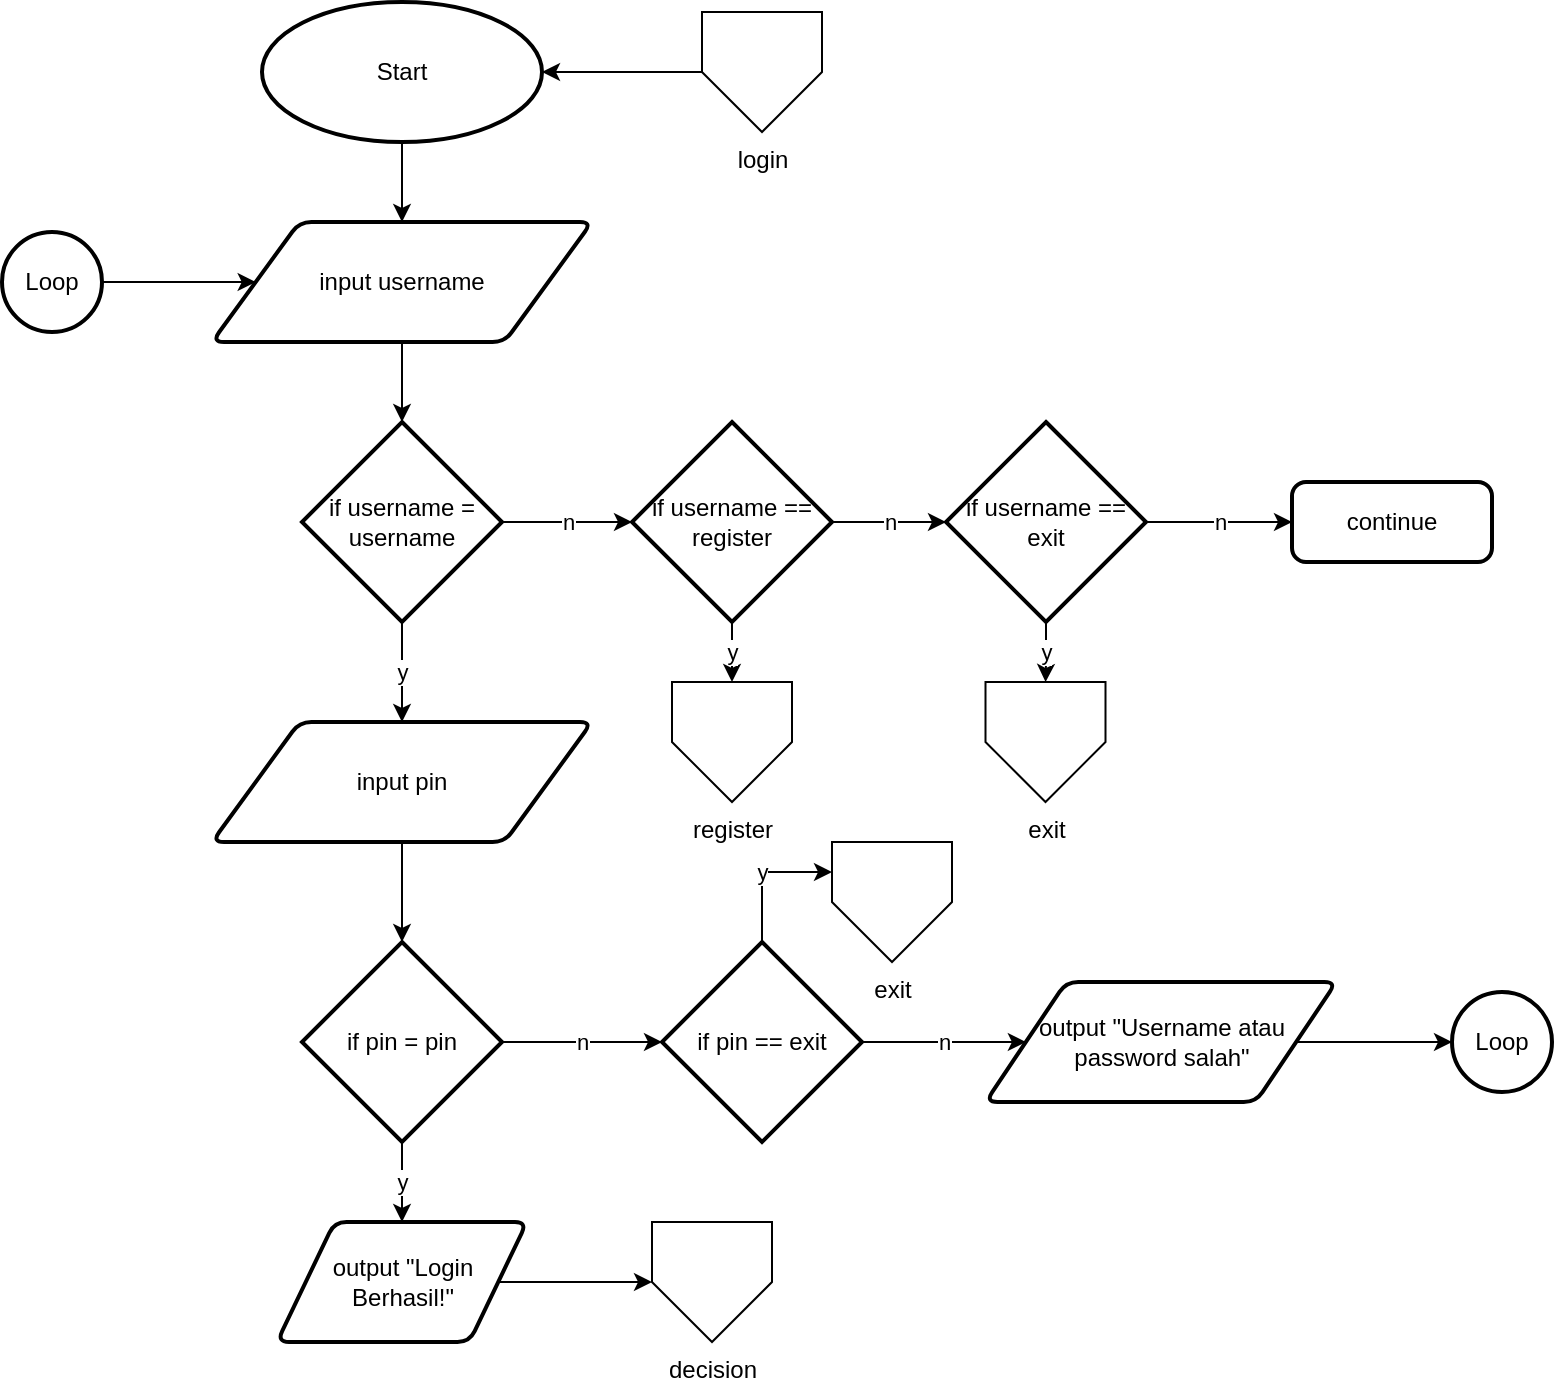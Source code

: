 <mxfile version="24.4.9" type="device" pages="18">
  <diagram name="Login" id="bT2BqoLeg_q2mvmWS_i3">
    <mxGraphModel dx="1434" dy="772" grid="1" gridSize="10" guides="1" tooltips="1" connect="1" arrows="1" fold="1" page="1" pageScale="1" pageWidth="1169" pageHeight="827" math="0" shadow="0">
      <root>
        <mxCell id="0" />
        <mxCell id="1" parent="0" />
        <mxCell id="VdwoFXpc2Wad_9v93XJq-4" value="" style="edgeStyle=orthogonalEdgeStyle;rounded=0;orthogonalLoop=1;jettySize=auto;html=1;" edge="1" parent="1" source="VdwoFXpc2Wad_9v93XJq-2" target="VdwoFXpc2Wad_9v93XJq-3">
          <mxGeometry relative="1" as="geometry" />
        </mxCell>
        <mxCell id="VdwoFXpc2Wad_9v93XJq-2" value="Start" style="strokeWidth=2;html=1;shape=mxgraph.flowchart.start_1;whiteSpace=wrap;" vertex="1" parent="1">
          <mxGeometry x="135" y="60" width="140" height="70" as="geometry" />
        </mxCell>
        <mxCell id="VdwoFXpc2Wad_9v93XJq-24" value="" style="edgeStyle=orthogonalEdgeStyle;rounded=0;orthogonalLoop=1;jettySize=auto;html=1;" edge="1" parent="1" source="VdwoFXpc2Wad_9v93XJq-3" target="VdwoFXpc2Wad_9v93XJq-21">
          <mxGeometry relative="1" as="geometry" />
        </mxCell>
        <mxCell id="VdwoFXpc2Wad_9v93XJq-3" value="input username" style="shape=parallelogram;html=1;strokeWidth=2;perimeter=parallelogramPerimeter;whiteSpace=wrap;rounded=1;arcSize=12;size=0.23;" vertex="1" parent="1">
          <mxGeometry x="110" y="170" width="190" height="60" as="geometry" />
        </mxCell>
        <mxCell id="VdwoFXpc2Wad_9v93XJq-7" value="n" style="edgeStyle=orthogonalEdgeStyle;rounded=0;orthogonalLoop=1;jettySize=auto;html=1;" edge="1" parent="1" source="VdwoFXpc2Wad_9v93XJq-5" target="VdwoFXpc2Wad_9v93XJq-6">
          <mxGeometry relative="1" as="geometry" />
        </mxCell>
        <mxCell id="Y5m-tqtoata-D1zyTjZG-2" value="y" style="edgeStyle=orthogonalEdgeStyle;rounded=0;orthogonalLoop=1;jettySize=auto;html=1;" edge="1" parent="1" source="VdwoFXpc2Wad_9v93XJq-5" target="Y5m-tqtoata-D1zyTjZG-1">
          <mxGeometry relative="1" as="geometry" />
        </mxCell>
        <mxCell id="VdwoFXpc2Wad_9v93XJq-5" value="if username == register" style="strokeWidth=2;html=1;shape=mxgraph.flowchart.decision;whiteSpace=wrap;" vertex="1" parent="1">
          <mxGeometry x="320" y="270" width="100" height="100" as="geometry" />
        </mxCell>
        <mxCell id="VdwoFXpc2Wad_9v93XJq-38" value="n" style="edgeStyle=orthogonalEdgeStyle;rounded=0;orthogonalLoop=1;jettySize=auto;html=1;" edge="1" parent="1" source="VdwoFXpc2Wad_9v93XJq-6" target="VdwoFXpc2Wad_9v93XJq-36">
          <mxGeometry relative="1" as="geometry" />
        </mxCell>
        <mxCell id="Y5m-tqtoata-D1zyTjZG-4" value="y" style="edgeStyle=orthogonalEdgeStyle;rounded=0;orthogonalLoop=1;jettySize=auto;html=1;" edge="1" parent="1" source="VdwoFXpc2Wad_9v93XJq-6" target="Y5m-tqtoata-D1zyTjZG-3">
          <mxGeometry relative="1" as="geometry" />
        </mxCell>
        <mxCell id="VdwoFXpc2Wad_9v93XJq-6" value="if username == exit" style="strokeWidth=2;html=1;shape=mxgraph.flowchart.decision;whiteSpace=wrap;" vertex="1" parent="1">
          <mxGeometry x="477" y="270" width="100" height="100" as="geometry" />
        </mxCell>
        <mxCell id="VdwoFXpc2Wad_9v93XJq-14" value="" style="edgeStyle=orthogonalEdgeStyle;rounded=0;orthogonalLoop=1;jettySize=auto;html=1;" edge="1" parent="1" source="VdwoFXpc2Wad_9v93XJq-13" target="VdwoFXpc2Wad_9v93XJq-3">
          <mxGeometry relative="1" as="geometry" />
        </mxCell>
        <mxCell id="VdwoFXpc2Wad_9v93XJq-13" value="Loop" style="ellipse;whiteSpace=wrap;html=1;strokeWidth=2;" vertex="1" parent="1">
          <mxGeometry x="5" y="175" width="50" height="50" as="geometry" />
        </mxCell>
        <mxCell id="Y5m-tqtoata-D1zyTjZG-7" value="" style="edgeStyle=orthogonalEdgeStyle;rounded=0;orthogonalLoop=1;jettySize=auto;html=1;" edge="1" parent="1" source="VdwoFXpc2Wad_9v93XJq-15" target="VdwoFXpc2Wad_9v93XJq-17">
          <mxGeometry relative="1" as="geometry" />
        </mxCell>
        <mxCell id="VdwoFXpc2Wad_9v93XJq-15" value="input pin" style="shape=parallelogram;html=1;strokeWidth=2;perimeter=parallelogramPerimeter;whiteSpace=wrap;rounded=1;arcSize=12;size=0.23;" vertex="1" parent="1">
          <mxGeometry x="110" y="420" width="190" height="60" as="geometry" />
        </mxCell>
        <mxCell id="VdwoFXpc2Wad_9v93XJq-26" value="n" style="edgeStyle=orthogonalEdgeStyle;rounded=0;orthogonalLoop=1;jettySize=auto;html=1;" edge="1" parent="1" source="VdwoFXpc2Wad_9v93XJq-17" target="VdwoFXpc2Wad_9v93XJq-25">
          <mxGeometry relative="1" as="geometry" />
        </mxCell>
        <mxCell id="VdwoFXpc2Wad_9v93XJq-40" value="y" style="edgeStyle=orthogonalEdgeStyle;rounded=0;orthogonalLoop=1;jettySize=auto;html=1;" edge="1" parent="1" source="VdwoFXpc2Wad_9v93XJq-17" target="VdwoFXpc2Wad_9v93XJq-39">
          <mxGeometry relative="1" as="geometry" />
        </mxCell>
        <mxCell id="VdwoFXpc2Wad_9v93XJq-17" value="if pin = pin" style="strokeWidth=2;html=1;shape=mxgraph.flowchart.decision;whiteSpace=wrap;" vertex="1" parent="1">
          <mxGeometry x="155" y="530" width="100" height="100" as="geometry" />
        </mxCell>
        <mxCell id="VdwoFXpc2Wad_9v93XJq-22" value="n" style="edgeStyle=orthogonalEdgeStyle;rounded=0;orthogonalLoop=1;jettySize=auto;html=1;" edge="1" parent="1" source="VdwoFXpc2Wad_9v93XJq-21" target="VdwoFXpc2Wad_9v93XJq-5">
          <mxGeometry relative="1" as="geometry" />
        </mxCell>
        <mxCell id="VdwoFXpc2Wad_9v93XJq-23" value="y" style="edgeStyle=orthogonalEdgeStyle;rounded=0;orthogonalLoop=1;jettySize=auto;html=1;" edge="1" parent="1" source="VdwoFXpc2Wad_9v93XJq-21" target="VdwoFXpc2Wad_9v93XJq-15">
          <mxGeometry relative="1" as="geometry" />
        </mxCell>
        <mxCell id="VdwoFXpc2Wad_9v93XJq-21" value="if username = username" style="strokeWidth=2;html=1;shape=mxgraph.flowchart.decision;whiteSpace=wrap;" vertex="1" parent="1">
          <mxGeometry x="155" y="270" width="100" height="100" as="geometry" />
        </mxCell>
        <mxCell id="VdwoFXpc2Wad_9v93XJq-33" value="n" style="edgeStyle=orthogonalEdgeStyle;rounded=0;orthogonalLoop=1;jettySize=auto;html=1;" edge="1" parent="1" source="VdwoFXpc2Wad_9v93XJq-25" target="VdwoFXpc2Wad_9v93XJq-32">
          <mxGeometry relative="1" as="geometry" />
        </mxCell>
        <mxCell id="Y5m-tqtoata-D1zyTjZG-6" value="y" style="edgeStyle=orthogonalEdgeStyle;rounded=0;orthogonalLoop=1;jettySize=auto;html=1;entryX=0;entryY=0.25;entryDx=0;entryDy=0;" edge="1" parent="1" source="VdwoFXpc2Wad_9v93XJq-25" target="Y5m-tqtoata-D1zyTjZG-5">
          <mxGeometry relative="1" as="geometry" />
        </mxCell>
        <mxCell id="VdwoFXpc2Wad_9v93XJq-25" value="if pin == exit" style="strokeWidth=2;html=1;shape=mxgraph.flowchart.decision;whiteSpace=wrap;" vertex="1" parent="1">
          <mxGeometry x="335" y="530" width="100" height="100" as="geometry" />
        </mxCell>
        <mxCell id="Y5m-tqtoata-D1zyTjZG-8" value="" style="edgeStyle=orthogonalEdgeStyle;rounded=0;orthogonalLoop=1;jettySize=auto;html=1;" edge="1" parent="1" source="VdwoFXpc2Wad_9v93XJq-32" target="VdwoFXpc2Wad_9v93XJq-34">
          <mxGeometry relative="1" as="geometry" />
        </mxCell>
        <mxCell id="VdwoFXpc2Wad_9v93XJq-32" value="output &quot;Username atau password salah&quot;" style="shape=parallelogram;html=1;strokeWidth=2;perimeter=parallelogramPerimeter;whiteSpace=wrap;rounded=1;arcSize=12;size=0.23;" vertex="1" parent="1">
          <mxGeometry x="496.75" y="550" width="175.5" height="60" as="geometry" />
        </mxCell>
        <mxCell id="VdwoFXpc2Wad_9v93XJq-34" value="Loop" style="ellipse;whiteSpace=wrap;html=1;strokeWidth=2;" vertex="1" parent="1">
          <mxGeometry x="730" y="555" width="50" height="50" as="geometry" />
        </mxCell>
        <mxCell id="VdwoFXpc2Wad_9v93XJq-36" value="continue" style="rounded=1;whiteSpace=wrap;html=1;absoluteArcSize=1;arcSize=14;strokeWidth=2;" vertex="1" parent="1">
          <mxGeometry x="650" y="300" width="100" height="40" as="geometry" />
        </mxCell>
        <mxCell id="VdwoFXpc2Wad_9v93XJq-42" value="" style="edgeStyle=orthogonalEdgeStyle;rounded=0;orthogonalLoop=1;jettySize=auto;html=1;" edge="1" parent="1" source="VdwoFXpc2Wad_9v93XJq-39" target="VdwoFXpc2Wad_9v93XJq-41">
          <mxGeometry relative="1" as="geometry" />
        </mxCell>
        <mxCell id="VdwoFXpc2Wad_9v93XJq-39" value="output &quot;Login Berhasil!&quot;" style="shape=parallelogram;html=1;strokeWidth=2;perimeter=parallelogramPerimeter;whiteSpace=wrap;rounded=1;arcSize=12;size=0.23;" vertex="1" parent="1">
          <mxGeometry x="142.5" y="670" width="125" height="60" as="geometry" />
        </mxCell>
        <mxCell id="VdwoFXpc2Wad_9v93XJq-41" value="decision" style="verticalLabelPosition=bottom;verticalAlign=top;html=1;shape=offPageConnector;rounded=0;size=0.5;" vertex="1" parent="1">
          <mxGeometry x="330" y="670" width="60" height="60" as="geometry" />
        </mxCell>
        <mxCell id="Ex-0mdgRwVPyu2I0Ghv7-2" value="" style="edgeStyle=orthogonalEdgeStyle;rounded=0;orthogonalLoop=1;jettySize=auto;html=1;" edge="1" parent="1" source="Ex-0mdgRwVPyu2I0Ghv7-1" target="VdwoFXpc2Wad_9v93XJq-2">
          <mxGeometry relative="1" as="geometry" />
        </mxCell>
        <mxCell id="Ex-0mdgRwVPyu2I0Ghv7-1" value="login" style="verticalLabelPosition=bottom;verticalAlign=top;html=1;shape=offPageConnector;rounded=0;size=0.5;" vertex="1" parent="1">
          <mxGeometry x="355" y="65" width="60" height="60" as="geometry" />
        </mxCell>
        <mxCell id="Y5m-tqtoata-D1zyTjZG-1" value="register" style="verticalLabelPosition=bottom;verticalAlign=top;html=1;shape=offPageConnector;rounded=0;size=0.5;" vertex="1" parent="1">
          <mxGeometry x="340" y="400" width="60" height="60" as="geometry" />
        </mxCell>
        <mxCell id="Y5m-tqtoata-D1zyTjZG-3" value="exit" style="verticalLabelPosition=bottom;verticalAlign=top;html=1;shape=offPageConnector;rounded=0;size=0.5;" vertex="1" parent="1">
          <mxGeometry x="496.75" y="400" width="60" height="60" as="geometry" />
        </mxCell>
        <mxCell id="Y5m-tqtoata-D1zyTjZG-5" value="exit" style="verticalLabelPosition=bottom;verticalAlign=top;html=1;shape=offPageConnector;rounded=0;size=0.5;" vertex="1" parent="1">
          <mxGeometry x="420" y="480" width="60" height="60" as="geometry" />
        </mxCell>
      </root>
    </mxGraphModel>
  </diagram>
  <diagram id="ODbb_9oOBGrRGO4BfgfG" name="Decision">
    <mxGraphModel dx="1674" dy="772" grid="1" gridSize="10" guides="1" tooltips="1" connect="1" arrows="1" fold="1" page="1" pageScale="1" pageWidth="1169" pageHeight="827" math="0" shadow="0">
      <root>
        <mxCell id="0" />
        <mxCell id="1" parent="0" />
        <mxCell id="-A4FhtepHZzZIN5rJOR4-7" value="" style="edgeStyle=orthogonalEdgeStyle;rounded=0;orthogonalLoop=1;jettySize=auto;html=1;" edge="1" parent="1" source="-A4FhtepHZzZIN5rJOR4-1" target="-A4FhtepHZzZIN5rJOR4-6">
          <mxGeometry relative="1" as="geometry" />
        </mxCell>
        <mxCell id="-A4FhtepHZzZIN5rJOR4-1" value="decision" style="verticalLabelPosition=bottom;verticalAlign=top;html=1;shape=offPageConnector;rounded=0;size=0.5;" vertex="1" parent="1">
          <mxGeometry x="160" y="80" width="60" height="60" as="geometry" />
        </mxCell>
        <mxCell id="-A4FhtepHZzZIN5rJOR4-9" value="n" style="edgeStyle=orthogonalEdgeStyle;rounded=0;orthogonalLoop=1;jettySize=auto;html=1;" edge="1" parent="1" source="-A4FhtepHZzZIN5rJOR4-6" target="-A4FhtepHZzZIN5rJOR4-8">
          <mxGeometry relative="1" as="geometry" />
        </mxCell>
        <mxCell id="CmCsFPZLeynXCq05rK_H-2" value="y" style="edgeStyle=orthogonalEdgeStyle;rounded=0;orthogonalLoop=1;jettySize=auto;html=1;" edge="1" parent="1" source="-A4FhtepHZzZIN5rJOR4-6" target="CmCsFPZLeynXCq05rK_H-1">
          <mxGeometry relative="1" as="geometry" />
        </mxCell>
        <mxCell id="-A4FhtepHZzZIN5rJOR4-6" value="if role == admin" style="strokeWidth=2;html=1;shape=mxgraph.flowchart.decision;whiteSpace=wrap;" vertex="1" parent="1">
          <mxGeometry x="310" y="60" width="100" height="100" as="geometry" />
        </mxCell>
        <mxCell id="CmCsFPZLeynXCq05rK_H-5" value="y" style="edgeStyle=orthogonalEdgeStyle;rounded=0;orthogonalLoop=1;jettySize=auto;html=1;" edge="1" parent="1" source="-A4FhtepHZzZIN5rJOR4-8" target="CmCsFPZLeynXCq05rK_H-3">
          <mxGeometry relative="1" as="geometry" />
        </mxCell>
        <mxCell id="4VA1TpFBWvGQsWdIX0iV-2" value="n" style="edgeStyle=orthogonalEdgeStyle;rounded=0;orthogonalLoop=1;jettySize=auto;html=1;" edge="1" parent="1" source="-A4FhtepHZzZIN5rJOR4-8" target="4VA1TpFBWvGQsWdIX0iV-1">
          <mxGeometry relative="1" as="geometry" />
        </mxCell>
        <mxCell id="-A4FhtepHZzZIN5rJOR4-8" value="if role == customer" style="strokeWidth=2;html=1;shape=mxgraph.flowchart.decision;whiteSpace=wrap;" vertex="1" parent="1">
          <mxGeometry x="490" y="60" width="100" height="100" as="geometry" />
        </mxCell>
        <mxCell id="CmCsFPZLeynXCq05rK_H-1" value="admin menu" style="verticalLabelPosition=bottom;verticalAlign=top;html=1;shape=offPageConnector;rounded=0;size=0.5;" vertex="1" parent="1">
          <mxGeometry x="330" y="200" width="60" height="60" as="geometry" />
        </mxCell>
        <mxCell id="CmCsFPZLeynXCq05rK_H-3" value="customer menu" style="verticalLabelPosition=bottom;verticalAlign=top;html=1;shape=offPageConnector;rounded=0;size=0.5;" vertex="1" parent="1">
          <mxGeometry x="510" y="200" width="60" height="60" as="geometry" />
        </mxCell>
        <mxCell id="4VA1TpFBWvGQsWdIX0iV-4" value="" style="edgeStyle=orthogonalEdgeStyle;rounded=0;orthogonalLoop=1;jettySize=auto;html=1;" edge="1" parent="1" source="4VA1TpFBWvGQsWdIX0iV-1" target="4VA1TpFBWvGQsWdIX0iV-3">
          <mxGeometry relative="1" as="geometry" />
        </mxCell>
        <mxCell id="4VA1TpFBWvGQsWdIX0iV-1" value="print &quot;Anda Belum Login!&quot;" style="shape=parallelogram;html=1;strokeWidth=2;perimeter=parallelogramPerimeter;whiteSpace=wrap;rounded=1;arcSize=12;size=0.23;" vertex="1" parent="1">
          <mxGeometry x="630" y="80" width="180" height="60" as="geometry" />
        </mxCell>
        <mxCell id="4VA1TpFBWvGQsWdIX0iV-3" value="login" style="verticalLabelPosition=bottom;verticalAlign=top;html=1;shape=offPageConnector;rounded=0;size=0.5;" vertex="1" parent="1">
          <mxGeometry x="880" y="80" width="60" height="60" as="geometry" />
        </mxCell>
      </root>
    </mxGraphModel>
  </diagram>
  <diagram id="u7mvYB6TqA2dr4wdHo7V" name="Admin Menu">
    <mxGraphModel dx="1434" dy="772" grid="1" gridSize="10" guides="1" tooltips="1" connect="1" arrows="1" fold="1" page="1" pageScale="1" pageWidth="1169" pageHeight="827" math="0" shadow="0">
      <root>
        <mxCell id="0" />
        <mxCell id="1" parent="0" />
        <mxCell id="LuffBWZYS_2FjcDVrCHZ-4" value="" style="edgeStyle=orthogonalEdgeStyle;rounded=0;orthogonalLoop=1;jettySize=auto;html=1;" edge="1" parent="1" source="LuffBWZYS_2FjcDVrCHZ-1" target="LuffBWZYS_2FjcDVrCHZ-3">
          <mxGeometry relative="1" as="geometry" />
        </mxCell>
        <mxCell id="LuffBWZYS_2FjcDVrCHZ-1" value="admin menu" style="verticalLabelPosition=bottom;verticalAlign=top;html=1;shape=offPageConnector;rounded=0;size=0.5;" vertex="1" parent="1">
          <mxGeometry x="110" y="70" width="60" height="60" as="geometry" />
        </mxCell>
        <mxCell id="vQsxPMJB9WpaAeRddFP7-2" value="" style="edgeStyle=orthogonalEdgeStyle;rounded=0;orthogonalLoop=1;jettySize=auto;html=1;" edge="1" parent="1" source="LuffBWZYS_2FjcDVrCHZ-3" target="vQsxPMJB9WpaAeRddFP7-1">
          <mxGeometry relative="1" as="geometry" />
        </mxCell>
        <mxCell id="LuffBWZYS_2FjcDVrCHZ-3" value="output&lt;div&gt;&quot;1. create; 2. read; 3. update; 4. delete; 5. logout; 6. exit&quot;&lt;/div&gt;" style="shape=parallelogram;perimeter=parallelogramPerimeter;whiteSpace=wrap;html=1;fixedSize=1;verticalAlign=top;rounded=0;" vertex="1" parent="1">
          <mxGeometry x="45" y="210" width="190" height="60" as="geometry" />
        </mxCell>
        <mxCell id="vQsxPMJB9WpaAeRddFP7-6" value="" style="edgeStyle=orthogonalEdgeStyle;rounded=0;orthogonalLoop=1;jettySize=auto;html=1;" edge="1" parent="1" source="vQsxPMJB9WpaAeRddFP7-1" target="vQsxPMJB9WpaAeRddFP7-5">
          <mxGeometry relative="1" as="geometry" />
        </mxCell>
        <mxCell id="vQsxPMJB9WpaAeRddFP7-1" value="input&lt;div&gt;pilih menu&lt;/div&gt;" style="shape=parallelogram;perimeter=parallelogramPerimeter;whiteSpace=wrap;html=1;fixedSize=1;verticalAlign=top;rounded=0;" vertex="1" parent="1">
          <mxGeometry x="80" y="310" width="120" height="60" as="geometry" />
        </mxCell>
        <mxCell id="vQsxPMJB9WpaAeRddFP7-8" value="n" style="edgeStyle=orthogonalEdgeStyle;rounded=0;orthogonalLoop=1;jettySize=auto;html=1;" edge="1" parent="1" source="vQsxPMJB9WpaAeRddFP7-5" target="vQsxPMJB9WpaAeRddFP7-7">
          <mxGeometry relative="1" as="geometry" />
        </mxCell>
        <mxCell id="hchGJXAWEVGPotzkN81O-7" value="y" style="edgeStyle=orthogonalEdgeStyle;rounded=0;orthogonalLoop=1;jettySize=auto;html=1;" edge="1" parent="1" source="vQsxPMJB9WpaAeRddFP7-5" target="hchGJXAWEVGPotzkN81O-1">
          <mxGeometry relative="1" as="geometry" />
        </mxCell>
        <mxCell id="vQsxPMJB9WpaAeRddFP7-5" value="if menu == 1" style="strokeWidth=2;html=1;shape=mxgraph.flowchart.decision;whiteSpace=wrap;" vertex="1" parent="1">
          <mxGeometry x="90" y="400" width="100" height="100" as="geometry" />
        </mxCell>
        <mxCell id="vQsxPMJB9WpaAeRddFP7-10" value="n" style="edgeStyle=orthogonalEdgeStyle;rounded=0;orthogonalLoop=1;jettySize=auto;html=1;" edge="1" parent="1" source="vQsxPMJB9WpaAeRddFP7-7" target="vQsxPMJB9WpaAeRddFP7-9">
          <mxGeometry relative="1" as="geometry" />
        </mxCell>
        <mxCell id="hchGJXAWEVGPotzkN81O-8" value="y" style="edgeStyle=orthogonalEdgeStyle;rounded=0;orthogonalLoop=1;jettySize=auto;html=1;" edge="1" parent="1" source="vQsxPMJB9WpaAeRddFP7-7" target="hchGJXAWEVGPotzkN81O-2">
          <mxGeometry relative="1" as="geometry" />
        </mxCell>
        <mxCell id="vQsxPMJB9WpaAeRddFP7-7" value="if menu == 2" style="strokeWidth=2;html=1;shape=mxgraph.flowchart.decision;whiteSpace=wrap;" vertex="1" parent="1">
          <mxGeometry x="230" y="400" width="100" height="100" as="geometry" />
        </mxCell>
        <mxCell id="vQsxPMJB9WpaAeRddFP7-12" value="n" style="edgeStyle=orthogonalEdgeStyle;rounded=0;orthogonalLoop=1;jettySize=auto;html=1;" edge="1" parent="1" source="vQsxPMJB9WpaAeRddFP7-9" target="vQsxPMJB9WpaAeRddFP7-11">
          <mxGeometry relative="1" as="geometry" />
        </mxCell>
        <mxCell id="hchGJXAWEVGPotzkN81O-9" value="y" style="edgeStyle=orthogonalEdgeStyle;rounded=0;orthogonalLoop=1;jettySize=auto;html=1;" edge="1" parent="1" source="vQsxPMJB9WpaAeRddFP7-9" target="hchGJXAWEVGPotzkN81O-3">
          <mxGeometry relative="1" as="geometry" />
        </mxCell>
        <mxCell id="vQsxPMJB9WpaAeRddFP7-9" value="if menu == 3" style="strokeWidth=2;html=1;shape=mxgraph.flowchart.decision;whiteSpace=wrap;" vertex="1" parent="1">
          <mxGeometry x="370" y="400" width="100" height="100" as="geometry" />
        </mxCell>
        <mxCell id="vQsxPMJB9WpaAeRddFP7-14" value="n" style="edgeStyle=orthogonalEdgeStyle;rounded=0;orthogonalLoop=1;jettySize=auto;html=1;" edge="1" parent="1" source="vQsxPMJB9WpaAeRddFP7-11" target="vQsxPMJB9WpaAeRddFP7-13">
          <mxGeometry relative="1" as="geometry" />
        </mxCell>
        <mxCell id="hchGJXAWEVGPotzkN81O-10" value="y" style="edgeStyle=orthogonalEdgeStyle;rounded=0;orthogonalLoop=1;jettySize=auto;html=1;" edge="1" parent="1" source="vQsxPMJB9WpaAeRddFP7-11" target="hchGJXAWEVGPotzkN81O-4">
          <mxGeometry relative="1" as="geometry" />
        </mxCell>
        <mxCell id="vQsxPMJB9WpaAeRddFP7-11" value="if menu == 4" style="strokeWidth=2;html=1;shape=mxgraph.flowchart.decision;whiteSpace=wrap;" vertex="1" parent="1">
          <mxGeometry x="500" y="400" width="100" height="100" as="geometry" />
        </mxCell>
        <mxCell id="vQsxPMJB9WpaAeRddFP7-16" value="n" style="edgeStyle=orthogonalEdgeStyle;rounded=0;orthogonalLoop=1;jettySize=auto;html=1;" edge="1" parent="1" source="vQsxPMJB9WpaAeRddFP7-13" target="vQsxPMJB9WpaAeRddFP7-15">
          <mxGeometry relative="1" as="geometry" />
        </mxCell>
        <mxCell id="hchGJXAWEVGPotzkN81O-11" value="y" style="edgeStyle=orthogonalEdgeStyle;rounded=0;orthogonalLoop=1;jettySize=auto;html=1;" edge="1" parent="1" source="vQsxPMJB9WpaAeRddFP7-13" target="hchGJXAWEVGPotzkN81O-5">
          <mxGeometry relative="1" as="geometry" />
        </mxCell>
        <mxCell id="vQsxPMJB9WpaAeRddFP7-13" value="if menu == 5" style="strokeWidth=2;html=1;shape=mxgraph.flowchart.decision;whiteSpace=wrap;" vertex="1" parent="1">
          <mxGeometry x="630" y="400" width="100" height="100" as="geometry" />
        </mxCell>
        <mxCell id="vQsxPMJB9WpaAeRddFP7-18" value="n" style="edgeStyle=orthogonalEdgeStyle;rounded=0;orthogonalLoop=1;jettySize=auto;html=1;" edge="1" parent="1" source="vQsxPMJB9WpaAeRddFP7-15" target="vQsxPMJB9WpaAeRddFP7-17">
          <mxGeometry relative="1" as="geometry" />
        </mxCell>
        <mxCell id="hchGJXAWEVGPotzkN81O-12" value="y" style="edgeStyle=orthogonalEdgeStyle;rounded=0;orthogonalLoop=1;jettySize=auto;html=1;" edge="1" parent="1" source="vQsxPMJB9WpaAeRddFP7-15" target="hchGJXAWEVGPotzkN81O-6">
          <mxGeometry relative="1" as="geometry" />
        </mxCell>
        <mxCell id="vQsxPMJB9WpaAeRddFP7-15" value="if menu == 6" style="strokeWidth=2;html=1;shape=mxgraph.flowchart.decision;whiteSpace=wrap;" vertex="1" parent="1">
          <mxGeometry x="760" y="400" width="100" height="100" as="geometry" />
        </mxCell>
        <mxCell id="vQsxPMJB9WpaAeRddFP7-20" value="" style="edgeStyle=orthogonalEdgeStyle;rounded=0;orthogonalLoop=1;jettySize=auto;html=1;" edge="1" parent="1" source="vQsxPMJB9WpaAeRddFP7-17" target="vQsxPMJB9WpaAeRddFP7-19">
          <mxGeometry relative="1" as="geometry" />
        </mxCell>
        <mxCell id="vQsxPMJB9WpaAeRddFP7-17" value="output &quot;Pilihan Tidak Valid!&quot;" style="shape=parallelogram;perimeter=parallelogramPerimeter;whiteSpace=wrap;html=1;fixedSize=1;strokeWidth=2;" vertex="1" parent="1">
          <mxGeometry x="890" y="420" width="120" height="60" as="geometry" />
        </mxCell>
        <mxCell id="vQsxPMJB9WpaAeRddFP7-19" value="back" style="ellipse;whiteSpace=wrap;html=1;strokeWidth=2;" vertex="1" parent="1">
          <mxGeometry x="1060" y="430" width="40" height="40" as="geometry" />
        </mxCell>
        <mxCell id="vQsxPMJB9WpaAeRddFP7-22" value="" style="edgeStyle=orthogonalEdgeStyle;rounded=0;orthogonalLoop=1;jettySize=auto;html=1;" edge="1" parent="1" source="vQsxPMJB9WpaAeRddFP7-21" target="LuffBWZYS_2FjcDVrCHZ-1">
          <mxGeometry relative="1" as="geometry" />
        </mxCell>
        <mxCell id="vQsxPMJB9WpaAeRddFP7-21" value="back" style="ellipse;whiteSpace=wrap;html=1;strokeWidth=2;" vertex="1" parent="1">
          <mxGeometry x="240" y="80" width="40" height="40" as="geometry" />
        </mxCell>
        <mxCell id="hchGJXAWEVGPotzkN81O-1" value="create" style="verticalLabelPosition=bottom;verticalAlign=top;html=1;shape=offPageConnector;rounded=0;size=0.5;" vertex="1" parent="1">
          <mxGeometry x="110" y="550" width="60" height="60" as="geometry" />
        </mxCell>
        <mxCell id="hchGJXAWEVGPotzkN81O-2" value="read" style="verticalLabelPosition=bottom;verticalAlign=top;html=1;shape=offPageConnector;rounded=0;size=0.5;" vertex="1" parent="1">
          <mxGeometry x="250" y="550" width="60" height="60" as="geometry" />
        </mxCell>
        <mxCell id="hchGJXAWEVGPotzkN81O-3" value="update" style="verticalLabelPosition=bottom;verticalAlign=top;html=1;shape=offPageConnector;rounded=0;size=0.5;" vertex="1" parent="1">
          <mxGeometry x="390" y="550" width="60" height="60" as="geometry" />
        </mxCell>
        <mxCell id="hchGJXAWEVGPotzkN81O-4" value="delete" style="verticalLabelPosition=bottom;verticalAlign=top;html=1;shape=offPageConnector;rounded=0;size=0.5;" vertex="1" parent="1">
          <mxGeometry x="520" y="550" width="60" height="60" as="geometry" />
        </mxCell>
        <mxCell id="hchGJXAWEVGPotzkN81O-5" value="logout" style="verticalLabelPosition=bottom;verticalAlign=top;html=1;shape=offPageConnector;rounded=0;size=0.5;" vertex="1" parent="1">
          <mxGeometry x="650" y="550" width="60" height="60" as="geometry" />
        </mxCell>
        <mxCell id="hchGJXAWEVGPotzkN81O-6" value="exit" style="verticalLabelPosition=bottom;verticalAlign=top;html=1;shape=offPageConnector;rounded=0;size=0.5;" vertex="1" parent="1">
          <mxGeometry x="780" y="550" width="60" height="60" as="geometry" />
        </mxCell>
      </root>
    </mxGraphModel>
  </diagram>
  <diagram id="hM2pnFalLb1fLaYbSwTx" name="Customer Menu">
    <mxGraphModel dx="1434" dy="772" grid="1" gridSize="10" guides="1" tooltips="1" connect="1" arrows="1" fold="1" page="1" pageScale="1" pageWidth="1654" pageHeight="1169" math="0" shadow="0">
      <root>
        <mxCell id="0" />
        <mxCell id="1" parent="0" />
        <mxCell id="da7Ot92BnLKiVqWzMJtU-3" value="" style="edgeStyle=orthogonalEdgeStyle;rounded=0;orthogonalLoop=1;jettySize=auto;html=1;" edge="1" parent="1" source="da7Ot92BnLKiVqWzMJtU-1" target="da7Ot92BnLKiVqWzMJtU-2">
          <mxGeometry relative="1" as="geometry" />
        </mxCell>
        <mxCell id="da7Ot92BnLKiVqWzMJtU-1" value="customer menu" style="verticalLabelPosition=bottom;verticalAlign=top;html=1;shape=offPageConnector;rounded=0;size=0.5;" vertex="1" parent="1">
          <mxGeometry x="130" y="40" width="60" height="60" as="geometry" />
        </mxCell>
        <mxCell id="J3l_ygM179qtiRBj7e-Z-2" value="" style="edgeStyle=orthogonalEdgeStyle;rounded=0;orthogonalLoop=1;jettySize=auto;html=1;" edge="1" parent="1" source="da7Ot92BnLKiVqWzMJtU-2" target="J3l_ygM179qtiRBj7e-Z-1">
          <mxGeometry relative="1" as="geometry" />
        </mxCell>
        <mxCell id="da7Ot92BnLKiVqWzMJtU-2" value="output&lt;div&gt;&quot;1.tambah item; 2. lihat keranjang; 3. checkout; 4. lihat list game; 5. topup emoney; 6. lihat emoney; 7. search; 8. sort; 9. logout; 10 exit&quot;&lt;/div&gt;" style="shape=parallelogram;html=1;strokeWidth=2;perimeter=parallelogramPerimeter;whiteSpace=wrap;rounded=1;arcSize=12;size=0.23;" vertex="1" parent="1">
          <mxGeometry x="50" y="150" width="220" height="120" as="geometry" />
        </mxCell>
        <mxCell id="J3l_ygM179qtiRBj7e-Z-4" value="" style="edgeStyle=orthogonalEdgeStyle;rounded=0;orthogonalLoop=1;jettySize=auto;html=1;" edge="1" parent="1" source="J3l_ygM179qtiRBj7e-Z-1" target="J3l_ygM179qtiRBj7e-Z-3">
          <mxGeometry relative="1" as="geometry" />
        </mxCell>
        <mxCell id="J3l_ygM179qtiRBj7e-Z-1" value="input&lt;div&gt;pilih menu&lt;/div&gt;" style="shape=parallelogram;html=1;strokeWidth=2;perimeter=parallelogramPerimeter;whiteSpace=wrap;rounded=1;arcSize=12;size=0.23;" vertex="1" parent="1">
          <mxGeometry x="100" y="300" width="120" height="40" as="geometry" />
        </mxCell>
        <mxCell id="J3l_ygM179qtiRBj7e-Z-6" value="n" style="edgeStyle=orthogonalEdgeStyle;rounded=0;orthogonalLoop=1;jettySize=auto;html=1;" edge="1" parent="1" source="J3l_ygM179qtiRBj7e-Z-3" target="J3l_ygM179qtiRBj7e-Z-5">
          <mxGeometry relative="1" as="geometry" />
        </mxCell>
        <mxCell id="1emvql6nc_wjQR1K362M-8" value="y" style="edgeStyle=orthogonalEdgeStyle;rounded=0;orthogonalLoop=1;jettySize=auto;html=1;" edge="1" parent="1" source="J3l_ygM179qtiRBj7e-Z-3" target="1emvql6nc_wjQR1K362M-7">
          <mxGeometry relative="1" as="geometry" />
        </mxCell>
        <mxCell id="J3l_ygM179qtiRBj7e-Z-3" value="if menu == 1" style="strokeWidth=2;html=1;shape=mxgraph.flowchart.decision;whiteSpace=wrap;" vertex="1" parent="1">
          <mxGeometry x="120" y="376" width="80" height="76" as="geometry" />
        </mxCell>
        <mxCell id="J3l_ygM179qtiRBj7e-Z-8" value="n" style="edgeStyle=orthogonalEdgeStyle;rounded=0;orthogonalLoop=1;jettySize=auto;html=1;" edge="1" parent="1" source="J3l_ygM179qtiRBj7e-Z-5" target="J3l_ygM179qtiRBj7e-Z-7">
          <mxGeometry relative="1" as="geometry" />
        </mxCell>
        <mxCell id="1emvql6nc_wjQR1K362M-11" value="y" style="edgeStyle=orthogonalEdgeStyle;rounded=0;orthogonalLoop=1;jettySize=auto;html=1;" edge="1" parent="1" source="J3l_ygM179qtiRBj7e-Z-5" target="1emvql6nc_wjQR1K362M-9">
          <mxGeometry relative="1" as="geometry" />
        </mxCell>
        <mxCell id="J3l_ygM179qtiRBj7e-Z-5" value="if menu == 2" style="strokeWidth=2;html=1;shape=mxgraph.flowchart.decision;whiteSpace=wrap;" vertex="1" parent="1">
          <mxGeometry x="230" y="376" width="80" height="76" as="geometry" />
        </mxCell>
        <mxCell id="J3l_ygM179qtiRBj7e-Z-10" value="n" style="edgeStyle=orthogonalEdgeStyle;rounded=0;orthogonalLoop=1;jettySize=auto;html=1;" edge="1" parent="1" source="J3l_ygM179qtiRBj7e-Z-7" target="J3l_ygM179qtiRBj7e-Z-9">
          <mxGeometry relative="1" as="geometry" />
        </mxCell>
        <mxCell id="1emvql6nc_wjQR1K362M-12" value="y" style="edgeStyle=orthogonalEdgeStyle;rounded=0;orthogonalLoop=1;jettySize=auto;html=1;" edge="1" parent="1" source="J3l_ygM179qtiRBj7e-Z-7" target="1emvql6nc_wjQR1K362M-10">
          <mxGeometry relative="1" as="geometry" />
        </mxCell>
        <mxCell id="J3l_ygM179qtiRBj7e-Z-7" value="if menu == 3" style="strokeWidth=2;html=1;shape=mxgraph.flowchart.decision;whiteSpace=wrap;" vertex="1" parent="1">
          <mxGeometry x="340" y="376" width="80" height="76" as="geometry" />
        </mxCell>
        <mxCell id="J3l_ygM179qtiRBj7e-Z-12" value="n" style="edgeStyle=orthogonalEdgeStyle;rounded=0;orthogonalLoop=1;jettySize=auto;html=1;" edge="1" parent="1" source="J3l_ygM179qtiRBj7e-Z-9" target="J3l_ygM179qtiRBj7e-Z-11">
          <mxGeometry relative="1" as="geometry" />
        </mxCell>
        <mxCell id="1emvql6nc_wjQR1K362M-14" value="y" style="edgeStyle=orthogonalEdgeStyle;rounded=0;orthogonalLoop=1;jettySize=auto;html=1;" edge="1" parent="1" source="J3l_ygM179qtiRBj7e-Z-9" target="1emvql6nc_wjQR1K362M-13">
          <mxGeometry relative="1" as="geometry" />
        </mxCell>
        <mxCell id="J3l_ygM179qtiRBj7e-Z-9" value="if menu == 4" style="strokeWidth=2;html=1;shape=mxgraph.flowchart.decision;whiteSpace=wrap;" vertex="1" parent="1">
          <mxGeometry x="450" y="376" width="80" height="76" as="geometry" />
        </mxCell>
        <mxCell id="J3l_ygM179qtiRBj7e-Z-14" value="" style="edgeStyle=orthogonalEdgeStyle;rounded=0;orthogonalLoop=1;jettySize=auto;html=1;" edge="1" parent="1" source="J3l_ygM179qtiRBj7e-Z-11" target="J3l_ygM179qtiRBj7e-Z-13">
          <mxGeometry relative="1" as="geometry" />
        </mxCell>
        <mxCell id="1emvql6nc_wjQR1K362M-16" value="y" style="edgeStyle=orthogonalEdgeStyle;rounded=0;orthogonalLoop=1;jettySize=auto;html=1;" edge="1" parent="1" source="J3l_ygM179qtiRBj7e-Z-11" target="1emvql6nc_wjQR1K362M-15">
          <mxGeometry relative="1" as="geometry" />
        </mxCell>
        <mxCell id="J3l_ygM179qtiRBj7e-Z-11" value="if menu == 5" style="strokeWidth=2;html=1;shape=mxgraph.flowchart.decision;whiteSpace=wrap;" vertex="1" parent="1">
          <mxGeometry x="560" y="376" width="80" height="76" as="geometry" />
        </mxCell>
        <mxCell id="J3l_ygM179qtiRBj7e-Z-16" value="n" style="edgeStyle=orthogonalEdgeStyle;rounded=0;orthogonalLoop=1;jettySize=auto;html=1;" edge="1" parent="1" source="J3l_ygM179qtiRBj7e-Z-13" target="J3l_ygM179qtiRBj7e-Z-15">
          <mxGeometry relative="1" as="geometry" />
        </mxCell>
        <mxCell id="KIFG8rS4GTmuFpHeaM43-2" value="y" style="edgeStyle=orthogonalEdgeStyle;rounded=0;orthogonalLoop=1;jettySize=auto;html=1;" edge="1" parent="1" source="J3l_ygM179qtiRBj7e-Z-13" target="KIFG8rS4GTmuFpHeaM43-1">
          <mxGeometry relative="1" as="geometry" />
        </mxCell>
        <mxCell id="J3l_ygM179qtiRBj7e-Z-13" value="if menu == 6" style="strokeWidth=2;html=1;shape=mxgraph.flowchart.decision;whiteSpace=wrap;" vertex="1" parent="1">
          <mxGeometry x="670" y="376" width="80" height="76" as="geometry" />
        </mxCell>
        <mxCell id="J3l_ygM179qtiRBj7e-Z-18" value="n" style="edgeStyle=orthogonalEdgeStyle;rounded=0;orthogonalLoop=1;jettySize=auto;html=1;" edge="1" parent="1" source="J3l_ygM179qtiRBj7e-Z-15" target="J3l_ygM179qtiRBj7e-Z-17">
          <mxGeometry relative="1" as="geometry" />
        </mxCell>
        <mxCell id="KIFG8rS4GTmuFpHeaM43-4" value="y" style="edgeStyle=orthogonalEdgeStyle;rounded=0;orthogonalLoop=1;jettySize=auto;html=1;" edge="1" parent="1" source="J3l_ygM179qtiRBj7e-Z-15" target="KIFG8rS4GTmuFpHeaM43-3">
          <mxGeometry relative="1" as="geometry" />
        </mxCell>
        <mxCell id="J3l_ygM179qtiRBj7e-Z-15" value="if menu == 7" style="strokeWidth=2;html=1;shape=mxgraph.flowchart.decision;whiteSpace=wrap;" vertex="1" parent="1">
          <mxGeometry x="780" y="376" width="80" height="76" as="geometry" />
        </mxCell>
        <mxCell id="J3l_ygM179qtiRBj7e-Z-20" value="n" style="edgeStyle=orthogonalEdgeStyle;rounded=0;orthogonalLoop=1;jettySize=auto;html=1;" edge="1" parent="1" source="J3l_ygM179qtiRBj7e-Z-17" target="J3l_ygM179qtiRBj7e-Z-19">
          <mxGeometry relative="1" as="geometry" />
        </mxCell>
        <mxCell id="KIFG8rS4GTmuFpHeaM43-6" value="y" style="edgeStyle=orthogonalEdgeStyle;rounded=0;orthogonalLoop=1;jettySize=auto;html=1;" edge="1" parent="1" source="J3l_ygM179qtiRBj7e-Z-17" target="KIFG8rS4GTmuFpHeaM43-5">
          <mxGeometry relative="1" as="geometry" />
        </mxCell>
        <mxCell id="J3l_ygM179qtiRBj7e-Z-17" value="if menu == 8" style="strokeWidth=2;html=1;shape=mxgraph.flowchart.decision;whiteSpace=wrap;" vertex="1" parent="1">
          <mxGeometry x="890" y="376" width="80" height="76" as="geometry" />
        </mxCell>
        <mxCell id="J3l_ygM179qtiRBj7e-Z-22" value="n" style="edgeStyle=orthogonalEdgeStyle;rounded=0;orthogonalLoop=1;jettySize=auto;html=1;" edge="1" parent="1" source="J3l_ygM179qtiRBj7e-Z-19" target="J3l_ygM179qtiRBj7e-Z-21">
          <mxGeometry relative="1" as="geometry" />
        </mxCell>
        <mxCell id="KIFG8rS4GTmuFpHeaM43-8" value="y" style="edgeStyle=orthogonalEdgeStyle;rounded=0;orthogonalLoop=1;jettySize=auto;html=1;" edge="1" parent="1" source="J3l_ygM179qtiRBj7e-Z-19" target="KIFG8rS4GTmuFpHeaM43-7">
          <mxGeometry relative="1" as="geometry" />
        </mxCell>
        <mxCell id="J3l_ygM179qtiRBj7e-Z-19" value="if menu == 9" style="strokeWidth=2;html=1;shape=mxgraph.flowchart.decision;whiteSpace=wrap;" vertex="1" parent="1">
          <mxGeometry x="1000" y="376" width="80" height="76" as="geometry" />
        </mxCell>
        <mxCell id="J3l_ygM179qtiRBj7e-Z-24" value="" style="edgeStyle=orthogonalEdgeStyle;rounded=0;orthogonalLoop=1;jettySize=auto;html=1;" edge="1" parent="1" source="J3l_ygM179qtiRBj7e-Z-21" target="J3l_ygM179qtiRBj7e-Z-23">
          <mxGeometry relative="1" as="geometry" />
        </mxCell>
        <mxCell id="KIFG8rS4GTmuFpHeaM43-10" value="y" style="edgeStyle=orthogonalEdgeStyle;rounded=0;orthogonalLoop=1;jettySize=auto;html=1;" edge="1" parent="1" source="J3l_ygM179qtiRBj7e-Z-21" target="KIFG8rS4GTmuFpHeaM43-9">
          <mxGeometry relative="1" as="geometry" />
        </mxCell>
        <mxCell id="J3l_ygM179qtiRBj7e-Z-21" value="if menu == 10" style="strokeWidth=2;html=1;shape=mxgraph.flowchart.decision;whiteSpace=wrap;" vertex="1" parent="1">
          <mxGeometry x="1110" y="377" width="90" height="74" as="geometry" />
        </mxCell>
        <mxCell id="1emvql6nc_wjQR1K362M-4" value="" style="edgeStyle=orthogonalEdgeStyle;rounded=0;orthogonalLoop=1;jettySize=auto;html=1;" edge="1" parent="1" source="J3l_ygM179qtiRBj7e-Z-23" target="1emvql6nc_wjQR1K362M-3">
          <mxGeometry relative="1" as="geometry" />
        </mxCell>
        <mxCell id="J3l_ygM179qtiRBj7e-Z-23" value="&lt;div&gt;output&lt;/div&gt;&lt;div&gt;&quot;Pilihan Tidak Valid!&quot;&lt;/div&gt;" style="shape=parallelogram;html=1;strokeWidth=2;perimeter=parallelogramPerimeter;whiteSpace=wrap;rounded=1;arcSize=12;size=0.23;" vertex="1" parent="1">
          <mxGeometry x="1210" y="376" width="150" height="76" as="geometry" />
        </mxCell>
        <mxCell id="1emvql6nc_wjQR1K362M-3" value="back" style="strokeWidth=2;html=1;shape=mxgraph.flowchart.start_2;whiteSpace=wrap;" vertex="1" parent="1">
          <mxGeometry x="1410" y="394" width="40" height="40" as="geometry" />
        </mxCell>
        <mxCell id="1emvql6nc_wjQR1K362M-6" value="" style="edgeStyle=orthogonalEdgeStyle;rounded=0;orthogonalLoop=1;jettySize=auto;html=1;" edge="1" parent="1" source="1emvql6nc_wjQR1K362M-5" target="da7Ot92BnLKiVqWzMJtU-2">
          <mxGeometry relative="1" as="geometry" />
        </mxCell>
        <mxCell id="1emvql6nc_wjQR1K362M-5" value="back" style="strokeWidth=2;html=1;shape=mxgraph.flowchart.start_2;whiteSpace=wrap;" vertex="1" parent="1">
          <mxGeometry x="340" y="190" width="40" height="40" as="geometry" />
        </mxCell>
        <mxCell id="1emvql6nc_wjQR1K362M-7" value="tambah item" style="verticalLabelPosition=bottom;verticalAlign=top;html=1;shape=offPageConnector;rounded=0;size=0.5;" vertex="1" parent="1">
          <mxGeometry x="130" y="500" width="60" height="60" as="geometry" />
        </mxCell>
        <mxCell id="1emvql6nc_wjQR1K362M-9" value="lihat keranjang&lt;span style=&quot;color: rgba(0, 0, 0, 0); font-family: monospace; font-size: 0px; text-align: start;&quot;&gt;%3CmxGraphModel%3E%3Croot%3E%3CmxCell%20id%3D%220%22%2F%3E%3CmxCell%20id%3D%221%22%20parent%3D%220%22%2F%3E%3CmxCell%20id%3D%222%22%20value%3D%22tambah%20item%22%20style%3D%22verticalLabelPosition%3Dbottom%3BverticalAlign%3Dtop%3Bhtml%3D1%3Bshape%3DoffPageConnector%3Brounded%3D0%3Bsize%3D0.5%3B%22%20vertex%3D%221%22%20parent%3D%221%22%3E%3CmxGeometry%20x%3D%22130%22%20y%3D%22500%22%20width%3D%2260%22%20height%3D%2260%22%20as%3D%22geometry%22%2F%3E%3C%2FmxCell%3E%3C%2Froot%3E%3C%2FmxGraphModel%3E&lt;/span&gt;" style="verticalLabelPosition=bottom;verticalAlign=top;html=1;shape=offPageConnector;rounded=0;size=0.5;" vertex="1" parent="1">
          <mxGeometry x="240" y="500" width="60" height="60" as="geometry" />
        </mxCell>
        <mxCell id="1emvql6nc_wjQR1K362M-10" value="checkout" style="verticalLabelPosition=bottom;verticalAlign=top;html=1;shape=offPageConnector;rounded=0;size=0.5;" vertex="1" parent="1">
          <mxGeometry x="350" y="500" width="60" height="60" as="geometry" />
        </mxCell>
        <mxCell id="1emvql6nc_wjQR1K362M-13" value="read" style="verticalLabelPosition=bottom;verticalAlign=top;html=1;shape=offPageConnector;rounded=0;size=0.5;" vertex="1" parent="1">
          <mxGeometry x="460" y="500" width="60" height="60" as="geometry" />
        </mxCell>
        <mxCell id="1emvql6nc_wjQR1K362M-15" value="topup emoney&lt;span style=&quot;color: rgba(0, 0, 0, 0); font-family: monospace; font-size: 0px; text-align: start;&quot;&gt;%3CmxGraphModel%3E%3Croot%3E%3CmxCell%20id%3D%220%22%2F%3E%3CmxCell%20id%3D%221%22%20parent%3D%220%22%2F%3E%3CmxCell%20id%3D%222%22%20value%3D%22read%22%20style%3D%22verticalLabelPosition%3Dbottom%3BverticalAlign%3Dtop%3Bhtml%3D1%3Bshape%3DoffPageConnector%3Brounded%3D0%3Bsize%3D0.5%3B%22%20vertex%3D%221%22%20parent%3D%221%22%3E%3CmxGeometry%20x%3D%22460%22%20y%3D%22500%22%20width%3D%2260%22%20height%3D%2260%22%20as%3D%22geometry%22%2F%3E%3C%2FmxCell%3E%3C%2Froot%3E%3C%2FmxGraphModel%3E&lt;/span&gt;" style="verticalLabelPosition=bottom;verticalAlign=top;html=1;shape=offPageConnector;rounded=0;size=0.5;" vertex="1" parent="1">
          <mxGeometry x="570" y="500" width="60" height="60" as="geometry" />
        </mxCell>
        <mxCell id="KIFG8rS4GTmuFpHeaM43-1" value="lihat emoney&lt;span style=&quot;color: rgba(0, 0, 0, 0); font-family: monospace; font-size: 0px; text-align: start;&quot;&gt;%3CmxGraphModel%3E%3Croot%3E%3CmxCell%20id%3D%220%22%2F%3E%3CmxCell%20id%3D%221%22%20parent%3D%220%22%2F%3E%3CmxCell%20id%3D%222%22%20value%3D%22read%22%20style%3D%22verticalLabelPosition%3Dbottom%3BverticalAlign%3Dtop%3Bhtml%3D1%3Bshape%3DoffPageConnector%3Brounded%3D0%3Bsize%3D0.5%3B%22%20vertex%3D%221%22%20parent%3D%221%22%3E%3CmxGeometry%20x%3D%22460%22%20y%3D%22500%22%20width%3D%2260%22%20height%3D%2260%22%20as%3D%22geometry%22%2F%3E%3C%2FmxCell%3E%3C%2Froot%3E%3C%2FmxGraphModel%3E&lt;/span&gt;" style="verticalLabelPosition=bottom;verticalAlign=top;html=1;shape=offPageConnector;rounded=0;size=0.5;" vertex="1" parent="1">
          <mxGeometry x="680" y="500" width="60" height="60" as="geometry" />
        </mxCell>
        <mxCell id="KIFG8rS4GTmuFpHeaM43-3" value="search" style="verticalLabelPosition=bottom;verticalAlign=top;html=1;shape=offPageConnector;rounded=0;size=0.5;" vertex="1" parent="1">
          <mxGeometry x="790" y="500" width="60" height="60" as="geometry" />
        </mxCell>
        <mxCell id="KIFG8rS4GTmuFpHeaM43-5" value="sort" style="verticalLabelPosition=bottom;verticalAlign=top;html=1;shape=offPageConnector;rounded=0;size=0.5;" vertex="1" parent="1">
          <mxGeometry x="900" y="500" width="60" height="60" as="geometry" />
        </mxCell>
        <mxCell id="KIFG8rS4GTmuFpHeaM43-7" value="logout" style="verticalLabelPosition=bottom;verticalAlign=top;html=1;shape=offPageConnector;rounded=0;size=0.5;" vertex="1" parent="1">
          <mxGeometry x="1010" y="500" width="60" height="60" as="geometry" />
        </mxCell>
        <mxCell id="KIFG8rS4GTmuFpHeaM43-9" value="exit" style="verticalLabelPosition=bottom;verticalAlign=top;html=1;shape=offPageConnector;rounded=0;size=0.5;" vertex="1" parent="1">
          <mxGeometry x="1125" y="500" width="60" height="60" as="geometry" />
        </mxCell>
      </root>
    </mxGraphModel>
  </diagram>
  <diagram id="s8KvVPV0ZJPvWzds2U4N" name="Register">
    <mxGraphModel dx="1434" dy="772" grid="1" gridSize="10" guides="1" tooltips="1" connect="1" arrows="1" fold="1" page="1" pageScale="1" pageWidth="1169" pageHeight="827" math="0" shadow="0">
      <root>
        <mxCell id="0" />
        <mxCell id="1" parent="0" />
        <mxCell id="BqB_REwe-JkvAeq1JhA--5" value="" style="edgeStyle=orthogonalEdgeStyle;rounded=0;orthogonalLoop=1;jettySize=auto;html=1;" edge="1" parent="1" source="BqB_REwe-JkvAeq1JhA--1" target="BqB_REwe-JkvAeq1JhA--4">
          <mxGeometry relative="1" as="geometry" />
        </mxCell>
        <mxCell id="BqB_REwe-JkvAeq1JhA--1" value="register" style="verticalLabelPosition=bottom;verticalAlign=top;html=1;shape=offPageConnector;rounded=0;size=0.5;" vertex="1" parent="1">
          <mxGeometry x="415" y="10" width="60" height="60" as="geometry" />
        </mxCell>
        <mxCell id="BqB_REwe-JkvAeq1JhA--7" value="" style="edgeStyle=orthogonalEdgeStyle;rounded=0;orthogonalLoop=1;jettySize=auto;html=1;" edge="1" parent="1" source="BqB_REwe-JkvAeq1JhA--4" target="BqB_REwe-JkvAeq1JhA--6">
          <mxGeometry relative="1" as="geometry" />
        </mxCell>
        <mxCell id="BqB_REwe-JkvAeq1JhA--4" value="input&lt;div&gt;username baru&lt;span style=&quot;color: rgba(0, 0, 0, 0); font-family: monospace; font-size: 0px; text-align: start; text-wrap: nowrap; background-color: initial;&quot;&gt;%3CmxGraphModel%3E%3Croot%3E%3CmxCell%20id%3D%220%22%2F%3E%3CmxCell%20id%3D%221%22%20parent%3D%220%22%2F%3E%3CmxCell%20id%3D%222%22%20value%3D%22search%22%20style%3D%22verticalLabelPosition%3Dbottom%3BverticalAlign%3Dtop%3Bhtml%3D1%3Bshape%3DoffPageConnector%3Brounded%3D0%3Bsize%3D0.5%3B%22%20vertex%3D%221%22%20parent%3D%221%22%3E%3CmxGeometry%20x%3D%22790%22%20y%3D%22500%22%20width%3D%2260%22%20height%3D%2260%22%20as%3D%22geometry%22%2F%3E%3C%2FmxCell%3E%3C%2Froot%3E%3C%2FmxGraphModel%3E&lt;/span&gt;&lt;/div&gt;" style="shape=parallelogram;html=1;strokeWidth=2;perimeter=parallelogramPerimeter;whiteSpace=wrap;rounded=1;arcSize=12;size=0.23;" vertex="1" parent="1">
          <mxGeometry x="380" y="120" width="130" height="60" as="geometry" />
        </mxCell>
        <mxCell id="BqB_REwe-JkvAeq1JhA--9" value="" style="edgeStyle=orthogonalEdgeStyle;rounded=0;orthogonalLoop=1;jettySize=auto;html=1;" edge="1" parent="1" source="BqB_REwe-JkvAeq1JhA--6" target="BqB_REwe-JkvAeq1JhA--8">
          <mxGeometry relative="1" as="geometry" />
        </mxCell>
        <mxCell id="BqB_REwe-JkvAeq1JhA--6" value="input&lt;div&gt;pin baru&lt;span style=&quot;color: rgba(0, 0, 0, 0); font-family: monospace; font-size: 0px; text-align: start; text-wrap: nowrap; background-color: initial;&quot;&gt;%3CmxGraphModel%3E%3Croot%3E%3CmxCell%20id%3D%220%22%2F%3E%3CmxCell%20id%3D%221%22%20parent%3D%220%22%2F%3E%3CmxCell%20id%3D%222%22%20value%3D%22search%22%20style%3D%22verticalLabelPosition%3Dbottom%3BverticalAlign%3Dtop%3Bhtml%3D1%3Bshape%3DoffPageConnector%3Brounded%3D0%3Bsize%3D0.5%3B%22%20vertex%3D%221%22%20parent%3D%221%22%3E%3CmxGeometry%20x%3D%22790%22%20y%3D%22500%22%20width%3D%2260%22%20height%3D%2260%22%20as%3D%22geometry%22%2F%3E%3C%2FmxCell%3E%3C%2Froot%3E%3C%2FmxGraphModel%3E&lt;/span&gt;&lt;/div&gt;" style="shape=parallelogram;html=1;strokeWidth=2;perimeter=parallelogramPerimeter;whiteSpace=wrap;rounded=1;arcSize=12;size=0.23;" vertex="1" parent="1">
          <mxGeometry x="380" y="220" width="130" height="60" as="geometry" />
        </mxCell>
        <mxCell id="BqB_REwe-JkvAeq1JhA--11" value="" style="edgeStyle=orthogonalEdgeStyle;rounded=0;orthogonalLoop=1;jettySize=auto;html=1;" edge="1" parent="1" source="BqB_REwe-JkvAeq1JhA--8" target="BqB_REwe-JkvAeq1JhA--10">
          <mxGeometry relative="1" as="geometry" />
        </mxCell>
        <mxCell id="BqB_REwe-JkvAeq1JhA--8" value="input&lt;div&gt;nama baru&lt;span style=&quot;color: rgba(0, 0, 0, 0); font-family: monospace; font-size: 0px; text-align: start; text-wrap: nowrap; background-color: initial;&quot;&gt;%3CmxGraphModel%3E%3Croot%3E%3CmxCell%20id%3D%220%22%2F%3E%3CmxCell%20id%3D%221%22%20parent%3D%220%22%2F%3E%3CmxCell%20id%3D%222%22%20value%3D%22search%22%20style%3D%22verticalLabelPosition%3Dbottom%3BverticalAlign%3Dtop%3Bhtml%3D1%3Bshape%3DoffPageConnector%3Brounded%3D0%3Bsize%3D0.5%3B%22%20vertex%3D%221%22%20parent%3D%221%22%3E%3CmxGeometry%20x%3D%22790%22%20y%3D%22500%22%20width%3D%2260%22%20height%3D%2260%22%20as%3D%22geometry%22%2F%3E%3C%2FmxCell%3E%3C%2Froot%3E%3C%2FmxGraphModel%3E&lt;/span&gt;&lt;/div&gt;" style="shape=parallelogram;html=1;strokeWidth=2;perimeter=parallelogramPerimeter;whiteSpace=wrap;rounded=1;arcSize=12;size=0.23;" vertex="1" parent="1">
          <mxGeometry x="380" y="314" width="130" height="60" as="geometry" />
        </mxCell>
        <mxCell id="BqB_REwe-JkvAeq1JhA--13" value="" style="edgeStyle=orthogonalEdgeStyle;rounded=0;orthogonalLoop=1;jettySize=auto;html=1;" edge="1" parent="1" source="BqB_REwe-JkvAeq1JhA--10" target="BqB_REwe-JkvAeq1JhA--12">
          <mxGeometry relative="1" as="geometry" />
        </mxCell>
        <mxCell id="BqB_REwe-JkvAeq1JhA--10" value="input&lt;div&gt;&lt;span style=&quot;background-color: initial;&quot;&gt;gender&lt;/span&gt;&lt;span style=&quot;color: rgba(0, 0, 0, 0); font-family: monospace; font-size: 0px; text-align: start; text-wrap: nowrap; background-color: initial;&quot;&gt;%3CmxGraphModel%3E%3Croot%3E%3CmxCell%20id%3D%220%22%2F%3E%3CmxCell%20id%3D%221%22%20parent%3D%220%22%2F%3E%3CmxCell%20id%3D%222%22%20value%3D%22search%22%20style%3D%22verticalLabelPosition%3Dbottom%3BverticalAlign%3Dtop%3Bhtml%3D1%3Bshape%3DoffPageConnector%3Brounded%3D0%3Bsize%3D0.5%3B%22%20vertex%3D%221%22%20parent%3D%221%22%3E%3CmxGeometry%20x%3D%22790%22%20y%3D%22500%22%20width%3D%2260%22%20height%3D%2260%22%20as%3D%22geometry%22%2F%3E%3C%2FmxCell%3E%3C%2Froot%3E%3C%2FmxGraphModel%3E&lt;/span&gt;&lt;span style=&quot;background-color: initial; color: rgba(0, 0, 0, 0); font-family: monospace; font-size: 0px; text-align: start; text-wrap: nowrap;&quot;&gt;%3CmxGraphModel%3E%3Croot%3E%3CmxCell%20id%3D%220%22%2F%3E%3CmxCell%20id%3D%221%22%20parent%3D%220%22%2F%3E%3CmxCell%20id%3D%222%22%20value%3D%22search%22%20style%3D%22verticalLabelPosition%3Dbottom%3BverticalAlign%3Dtop%3Bhtml%3D1%3Bshape%3DoffPageConnector%3Brounded%3D0%3Bsize%3D0.5%3B%22%20vertex%3D%221%22%20parent%3D%221%22%3E%3CmxGeometry%20x%3D%22790%22%20y%3D%22500%22%20width%3D%2260%22%20height%3D%2260%22%20as%3D%22geometry%22%2F%3E%3C%2FmxCell%3E%3C%2Froot%3E%3C%2FmxGraphModel%3E&lt;/span&gt;&lt;/div&gt;" style="shape=parallelogram;html=1;strokeWidth=2;perimeter=parallelogramPerimeter;whiteSpace=wrap;rounded=1;arcSize=12;size=0.23;" vertex="1" parent="1">
          <mxGeometry x="380" y="400" width="130" height="60" as="geometry" />
        </mxCell>
        <mxCell id="BqB_REwe-JkvAeq1JhA--15" value="" style="edgeStyle=orthogonalEdgeStyle;rounded=0;orthogonalLoop=1;jettySize=auto;html=1;" edge="1" parent="1" source="BqB_REwe-JkvAeq1JhA--12" target="BqB_REwe-JkvAeq1JhA--14">
          <mxGeometry relative="1" as="geometry" />
        </mxCell>
        <mxCell id="BqB_REwe-JkvAeq1JhA--12" value="input&lt;div style=&quot;text-align: center;&quot;&gt;&lt;span style=&quot;background-color: initial; text-align: start;&quot;&gt;usia&lt;/span&gt;&lt;span style=&quot;background-color: initial; text-wrap: nowrap; color: rgba(0, 0, 0, 0); font-family: monospace; font-size: 0px; text-align: start;&quot;&gt;%3CmxGraphModel%3E%3Croot%3E%3CmxCell%20id%3D%220%22%2F%3E%3CmxCell%20id%3D%221%22%20parent%3D%220%22%2F%3E%3CmxCell%20id%3D%222%22%20value%3D%22search%22%20style%3D%22verticalLabelPosition%3Dbottom%3BverticalAlign%3Dtop%3Bhtml%3D1%3Bshape%3DoffPageConnector%3Brounded%3D0%3Bsize%3D0.5%3B%22%20vertex%3D%221%22%20parent%3D%221%22%3E%3CmxGeometry%20x%3D%22790%22%20y%3D%22500%22%20width%3D%2260%22%20height%3D%2260%22%20as%3D%22geometry%22%2F%3E%3C%2FmxCell%3E%3C%2Froot%3E%3C%2FmxGraphModel%3E&lt;/span&gt;&lt;span style=&quot;background-color: initial; text-wrap: nowrap; color: rgba(0, 0, 0, 0); font-family: monospace; font-size: 0px; text-align: start;&quot;&gt;%3CmxGraphModel%3E%3Croot%3E%3CmxCell%20id%3D%220%22%2F%3E%3CmxCell%20id%3D%221%22%20parent%3D%220%22%2F%3E%3CmxCell%20id%3D%222%22%20value%3D%22search%22%20style%3D%22verticalLabelPosition%3Dbottom%3BverticalAlign%3Dtop%3Bhtml%3D1%3Bshape%3DoffPageConnector%3Brounded%3D0%3Bsize%3D0.5%3B%22%20vertex%3D%221%22%20parent%3D%221%22%3E%3CmxGeometry%20x%3D%22790%22%20y%3D%22500%22%20width%3D%2260%22%20height%3D%2260%22%20as%3D%22geometry%22%2F%3E%3C%2FmxCell%3E%3C%2Froot%3E%3C%2FmxGraphModel%3E&lt;/span&gt;&lt;/div&gt;" style="shape=parallelogram;html=1;strokeWidth=2;perimeter=parallelogramPerimeter;whiteSpace=wrap;rounded=1;arcSize=12;size=0.23;" vertex="1" parent="1">
          <mxGeometry x="380" y="500" width="130" height="60" as="geometry" />
        </mxCell>
        <mxCell id="BqB_REwe-JkvAeq1JhA--17" value="" style="edgeStyle=orthogonalEdgeStyle;rounded=0;orthogonalLoop=1;jettySize=auto;html=1;" edge="1" parent="1" source="BqB_REwe-JkvAeq1JhA--14" target="BqB_REwe-JkvAeq1JhA--16">
          <mxGeometry relative="1" as="geometry" />
        </mxCell>
        <mxCell id="BqB_REwe-JkvAeq1JhA--14" value="output&lt;div&gt;&quot;Registrasi Berhasil!&quot;&lt;/div&gt;" style="shape=parallelogram;html=1;strokeWidth=2;perimeter=parallelogramPerimeter;whiteSpace=wrap;rounded=1;arcSize=12;size=0.23;" vertex="1" parent="1">
          <mxGeometry x="365" y="610" width="160" height="60" as="geometry" />
        </mxCell>
        <mxCell id="BqB_REwe-JkvAeq1JhA--16" value="login" style="verticalLabelPosition=bottom;verticalAlign=top;html=1;shape=offPageConnector;rounded=0;size=0.5;" vertex="1" parent="1">
          <mxGeometry x="580" y="610" width="60" height="60" as="geometry" />
        </mxCell>
      </root>
    </mxGraphModel>
  </diagram>
  <diagram id="MB3GM7p7QhfX_I11OJZ8" name="Create">
    <mxGraphModel dx="1434" dy="772" grid="1" gridSize="10" guides="1" tooltips="1" connect="1" arrows="1" fold="1" page="1" pageScale="1" pageWidth="1169" pageHeight="827" math="0" shadow="0">
      <root>
        <mxCell id="0" />
        <mxCell id="1" parent="0" />
        <mxCell id="WcKElXMUeoBvQH2EYdDt-2" value="" style="edgeStyle=orthogonalEdgeStyle;rounded=0;orthogonalLoop=1;jettySize=auto;html=1;" edge="1" parent="1" source="VF2NpTBC7SwdyLHVv35p-1" target="WcKElXMUeoBvQH2EYdDt-1">
          <mxGeometry relative="1" as="geometry" />
        </mxCell>
        <mxCell id="VF2NpTBC7SwdyLHVv35p-1" value="create" style="verticalLabelPosition=bottom;verticalAlign=top;html=1;shape=offPageConnector;rounded=0;size=0.5;" vertex="1" parent="1">
          <mxGeometry x="290" y="20" width="60" height="60" as="geometry" />
        </mxCell>
        <mxCell id="WcKElXMUeoBvQH2EYdDt-4" value="" style="edgeStyle=orthogonalEdgeStyle;rounded=0;orthogonalLoop=1;jettySize=auto;html=1;" edge="1" parent="1" source="WcKElXMUeoBvQH2EYdDt-1" target="WcKElXMUeoBvQH2EYdDt-3">
          <mxGeometry relative="1" as="geometry" />
        </mxCell>
        <mxCell id="WcKElXMUeoBvQH2EYdDt-1" value="input&lt;div&gt;id game baru&lt;/div&gt;" style="shape=parallelogram;html=1;strokeWidth=2;perimeter=parallelogramPerimeter;whiteSpace=wrap;rounded=1;arcSize=12;size=0.23;" vertex="1" parent="1">
          <mxGeometry x="255" y="120" width="130" height="50" as="geometry" />
        </mxCell>
        <mxCell id="WcKElXMUeoBvQH2EYdDt-6" value="" style="edgeStyle=orthogonalEdgeStyle;rounded=0;orthogonalLoop=1;jettySize=auto;html=1;" edge="1" parent="1" source="WcKElXMUeoBvQH2EYdDt-3" target="WcKElXMUeoBvQH2EYdDt-5">
          <mxGeometry relative="1" as="geometry" />
        </mxCell>
        <mxCell id="WcKElXMUeoBvQH2EYdDt-3" value="input&lt;div&gt;nama game&lt;/div&gt;" style="shape=parallelogram;html=1;strokeWidth=2;perimeter=parallelogramPerimeter;whiteSpace=wrap;rounded=1;arcSize=12;size=0.23;" vertex="1" parent="1">
          <mxGeometry x="262.5" y="200" width="115" height="50" as="geometry" />
        </mxCell>
        <mxCell id="WcKElXMUeoBvQH2EYdDt-8" value="" style="edgeStyle=orthogonalEdgeStyle;rounded=0;orthogonalLoop=1;jettySize=auto;html=1;" edge="1" parent="1" source="WcKElXMUeoBvQH2EYdDt-5" target="WcKElXMUeoBvQH2EYdDt-7">
          <mxGeometry relative="1" as="geometry" />
        </mxCell>
        <mxCell id="WcKElXMUeoBvQH2EYdDt-5" value="input&lt;div&gt;harga game&lt;/div&gt;" style="shape=parallelogram;html=1;strokeWidth=2;perimeter=parallelogramPerimeter;whiteSpace=wrap;rounded=1;arcSize=12;size=0.23;" vertex="1" parent="1">
          <mxGeometry x="262.5" y="280" width="115" height="50" as="geometry" />
        </mxCell>
        <mxCell id="WcKElXMUeoBvQH2EYdDt-10" value="" style="edgeStyle=orthogonalEdgeStyle;rounded=0;orthogonalLoop=1;jettySize=auto;html=1;" edge="1" parent="1" source="WcKElXMUeoBvQH2EYdDt-7" target="WcKElXMUeoBvQH2EYdDt-9">
          <mxGeometry relative="1" as="geometry" />
        </mxCell>
        <mxCell id="WcKElXMUeoBvQH2EYdDt-7" value="output&lt;div&gt;&quot;Berhasil!&quot;&lt;/div&gt;" style="shape=parallelogram;html=1;strokeWidth=2;perimeter=parallelogramPerimeter;whiteSpace=wrap;rounded=1;arcSize=12;size=0.23;" vertex="1" parent="1">
          <mxGeometry x="262.5" y="370" width="115" height="50" as="geometry" />
        </mxCell>
        <mxCell id="WcKElXMUeoBvQH2EYdDt-9" value="admin menu" style="verticalLabelPosition=bottom;verticalAlign=top;html=1;shape=offPageConnector;rounded=0;size=0.5;" vertex="1" parent="1">
          <mxGeometry x="420" y="365" width="60" height="60" as="geometry" />
        </mxCell>
      </root>
    </mxGraphModel>
  </diagram>
  <diagram id="SIH-ywbi9JbgZCbCfSZx" name="Read">
    <mxGraphModel dx="1434" dy="772" grid="1" gridSize="10" guides="1" tooltips="1" connect="1" arrows="1" fold="1" page="1" pageScale="1" pageWidth="1169" pageHeight="827" math="0" shadow="0">
      <root>
        <mxCell id="0" />
        <mxCell id="1" parent="0" />
        <mxCell id="thrV7ETZQYlVIPk9xKZ_-5" value="" style="edgeStyle=orthogonalEdgeStyle;rounded=0;orthogonalLoop=1;jettySize=auto;html=1;" edge="1" parent="1" source="thrV7ETZQYlVIPk9xKZ_-1" target="thrV7ETZQYlVIPk9xKZ_-4">
          <mxGeometry relative="1" as="geometry" />
        </mxCell>
        <mxCell id="thrV7ETZQYlVIPk9xKZ_-1" value="read" style="verticalLabelPosition=bottom;verticalAlign=top;html=1;shape=offPageConnector;rounded=0;size=0.5;" vertex="1" parent="1">
          <mxGeometry x="320" y="40" width="60" height="60" as="geometry" />
        </mxCell>
        <mxCell id="thrV7ETZQYlVIPk9xKZ_-7" value="" style="edgeStyle=orthogonalEdgeStyle;rounded=0;orthogonalLoop=1;jettySize=auto;html=1;" edge="1" parent="1" source="thrV7ETZQYlVIPk9xKZ_-4" target="thrV7ETZQYlVIPk9xKZ_-6">
          <mxGeometry relative="1" as="geometry" />
        </mxCell>
        <mxCell id="thrV7ETZQYlVIPk9xKZ_-4" value="output&lt;div&gt;tabel list game&lt;/div&gt;" style="shape=parallelogram;html=1;strokeWidth=2;perimeter=parallelogramPerimeter;whiteSpace=wrap;rounded=1;arcSize=12;size=0.23;" vertex="1" parent="1">
          <mxGeometry x="290" y="160" width="120" height="60" as="geometry" />
        </mxCell>
        <mxCell id="thrV7ETZQYlVIPk9xKZ_-11" value="" style="edgeStyle=orthogonalEdgeStyle;rounded=0;orthogonalLoop=1;jettySize=auto;html=1;" edge="1" parent="1" source="thrV7ETZQYlVIPk9xKZ_-6" target="thrV7ETZQYlVIPk9xKZ_-10">
          <mxGeometry relative="1" as="geometry" />
        </mxCell>
        <mxCell id="thrV7ETZQYlVIPk9xKZ_-6" value="input&lt;div&gt;enter utk kembali&lt;/div&gt;" style="shape=parallelogram;html=1;strokeWidth=2;perimeter=parallelogramPerimeter;whiteSpace=wrap;rounded=1;arcSize=12;size=0.23;" vertex="1" parent="1">
          <mxGeometry x="275" y="270" width="150" height="60" as="geometry" />
        </mxCell>
        <mxCell id="thrV7ETZQYlVIPk9xKZ_-10" value="decision" style="verticalLabelPosition=bottom;verticalAlign=top;html=1;shape=offPageConnector;rounded=0;size=0.5;" vertex="1" parent="1">
          <mxGeometry x="320" y="370" width="60" height="60" as="geometry" />
        </mxCell>
      </root>
    </mxGraphModel>
  </diagram>
  <diagram id="S87cRAz1X6kYiOWA-e8V" name="Update">
    <mxGraphModel dx="1434" dy="772" grid="1" gridSize="10" guides="1" tooltips="1" connect="1" arrows="1" fold="1" page="1" pageScale="1" pageWidth="1169" pageHeight="827" math="0" shadow="0">
      <root>
        <mxCell id="0" />
        <mxCell id="1" parent="0" />
        <mxCell id="8U1PrOa1XYd5DCJnJuGA-7" value="" style="edgeStyle=orthogonalEdgeStyle;rounded=0;orthogonalLoop=1;jettySize=auto;html=1;" edge="1" parent="1" source="8U1PrOa1XYd5DCJnJuGA-1" target="8U1PrOa1XYd5DCJnJuGA-2">
          <mxGeometry relative="1" as="geometry" />
        </mxCell>
        <mxCell id="8U1PrOa1XYd5DCJnJuGA-1" value="read" style="verticalLabelPosition=bottom;verticalAlign=top;html=1;shape=offPageConnector;rounded=0;size=0.5;" vertex="1" parent="1">
          <mxGeometry x="370" y="20" width="60" height="60" as="geometry" />
        </mxCell>
        <mxCell id="8U1PrOa1XYd5DCJnJuGA-4" value="" style="edgeStyle=orthogonalEdgeStyle;rounded=0;orthogonalLoop=1;jettySize=auto;html=1;" edge="1" parent="1" source="8U1PrOa1XYd5DCJnJuGA-2" target="8U1PrOa1XYd5DCJnJuGA-3">
          <mxGeometry relative="1" as="geometry" />
        </mxCell>
        <mxCell id="8U1PrOa1XYd5DCJnJuGA-2" value="input&lt;div&gt;id game&lt;/div&gt;" style="shape=parallelogram;html=1;strokeWidth=2;perimeter=parallelogramPerimeter;whiteSpace=wrap;rounded=1;arcSize=12;size=0.23;" vertex="1" parent="1">
          <mxGeometry x="337.5" y="130" width="125" height="50" as="geometry" />
        </mxCell>
        <mxCell id="8U1PrOa1XYd5DCJnJuGA-6" value="" style="edgeStyle=orthogonalEdgeStyle;rounded=0;orthogonalLoop=1;jettySize=auto;html=1;" edge="1" parent="1" source="8U1PrOa1XYd5DCJnJuGA-3" target="8U1PrOa1XYd5DCJnJuGA-5">
          <mxGeometry relative="1" as="geometry" />
        </mxCell>
        <mxCell id="8U1PrOa1XYd5DCJnJuGA-3" value="input&lt;div&gt;nama game baru&lt;/div&gt;" style="shape=parallelogram;html=1;strokeWidth=2;perimeter=parallelogramPerimeter;whiteSpace=wrap;rounded=1;arcSize=12;size=0.23;" vertex="1" parent="1">
          <mxGeometry x="337.5" y="210" width="125" height="50" as="geometry" />
        </mxCell>
        <mxCell id="8U1PrOa1XYd5DCJnJuGA-9" value="" style="edgeStyle=orthogonalEdgeStyle;rounded=0;orthogonalLoop=1;jettySize=auto;html=1;" edge="1" parent="1" source="8U1PrOa1XYd5DCJnJuGA-5" target="8U1PrOa1XYd5DCJnJuGA-8">
          <mxGeometry relative="1" as="geometry" />
        </mxCell>
        <mxCell id="8U1PrOa1XYd5DCJnJuGA-5" value="&lt;div&gt;input&lt;/div&gt;&lt;div&gt;harga game baru&lt;/div&gt;" style="shape=parallelogram;html=1;strokeWidth=2;perimeter=parallelogramPerimeter;whiteSpace=wrap;rounded=1;arcSize=12;size=0.23;" vertex="1" parent="1">
          <mxGeometry x="328.75" y="300" width="142.5" height="50" as="geometry" />
        </mxCell>
        <mxCell id="8U1PrOa1XYd5DCJnJuGA-12" value="" style="edgeStyle=orthogonalEdgeStyle;rounded=0;orthogonalLoop=1;jettySize=auto;html=1;" edge="1" parent="1" source="8U1PrOa1XYd5DCJnJuGA-8" target="8U1PrOa1XYd5DCJnJuGA-11">
          <mxGeometry relative="1" as="geometry" />
        </mxCell>
        <mxCell id="8U1PrOa1XYd5DCJnJuGA-8" value="&lt;div&gt;output&lt;/div&gt;&lt;div&gt;&quot;Berhasil!&quot;&lt;/div&gt;" style="shape=parallelogram;html=1;strokeWidth=2;perimeter=parallelogramPerimeter;whiteSpace=wrap;rounded=1;arcSize=12;size=0.23;" vertex="1" parent="1">
          <mxGeometry x="328.75" y="380" width="142.5" height="50" as="geometry" />
        </mxCell>
        <mxCell id="8U1PrOa1XYd5DCJnJuGA-11" value="admin menu" style="verticalLabelPosition=bottom;verticalAlign=top;html=1;shape=offPageConnector;rounded=0;size=0.5;" vertex="1" parent="1">
          <mxGeometry x="525" y="375" width="60" height="60" as="geometry" />
        </mxCell>
      </root>
    </mxGraphModel>
  </diagram>
  <diagram id="vl1bBgZCgNxb76a55PIy" name="Delete">
    <mxGraphModel dx="1434" dy="772" grid="1" gridSize="10" guides="1" tooltips="1" connect="1" arrows="1" fold="1" page="1" pageScale="1" pageWidth="1169" pageHeight="827" math="0" shadow="0">
      <root>
        <mxCell id="0" />
        <mxCell id="1" parent="0" />
        <mxCell id="JDYEK6HuSbXMu7iFd92T-1" value="" style="edgeStyle=orthogonalEdgeStyle;rounded=0;orthogonalLoop=1;jettySize=auto;html=1;" edge="1" parent="1" source="TZ_W7md3IbG6SXTMMRcX-1" target="Szh1rlHqOV2Op6med0_U-1">
          <mxGeometry relative="1" as="geometry" />
        </mxCell>
        <mxCell id="TZ_W7md3IbG6SXTMMRcX-1" value="delete" style="verticalLabelPosition=bottom;verticalAlign=top;html=1;shape=offPageConnector;rounded=0;size=0.5;" vertex="1" parent="1">
          <mxGeometry x="370" y="20" width="60" height="60" as="geometry" />
        </mxCell>
        <mxCell id="ozvUS0lZrt2iG97Xzi-l-2" value="" style="edgeStyle=orthogonalEdgeStyle;rounded=0;orthogonalLoop=1;jettySize=auto;html=1;" edge="1" parent="1" source="Szh1rlHqOV2Op6med0_U-1" target="ozvUS0lZrt2iG97Xzi-l-1">
          <mxGeometry relative="1" as="geometry" />
        </mxCell>
        <mxCell id="Szh1rlHqOV2Op6med0_U-1" value="input&lt;div&gt;id game&lt;/div&gt;" style="shape=parallelogram;html=1;strokeWidth=2;perimeter=parallelogramPerimeter;whiteSpace=wrap;rounded=1;arcSize=12;size=0.23;" vertex="1" parent="1">
          <mxGeometry x="350" y="140" width="100" height="60" as="geometry" />
        </mxCell>
        <mxCell id="ozvUS0lZrt2iG97Xzi-l-4" value="" style="edgeStyle=orthogonalEdgeStyle;rounded=0;orthogonalLoop=1;jettySize=auto;html=1;" edge="1" parent="1" source="ozvUS0lZrt2iG97Xzi-l-1" target="ozvUS0lZrt2iG97Xzi-l-3">
          <mxGeometry relative="1" as="geometry" />
        </mxCell>
        <mxCell id="ozvUS0lZrt2iG97Xzi-l-1" value="delete id game" style="rounded=1;whiteSpace=wrap;html=1;absoluteArcSize=1;arcSize=14;strokeWidth=2;" vertex="1" parent="1">
          <mxGeometry x="350" y="230" width="100" height="50" as="geometry" />
        </mxCell>
        <mxCell id="ozvUS0lZrt2iG97Xzi-l-6" value="" style="edgeStyle=orthogonalEdgeStyle;rounded=0;orthogonalLoop=1;jettySize=auto;html=1;" edge="1" parent="1" source="ozvUS0lZrt2iG97Xzi-l-3" target="ozvUS0lZrt2iG97Xzi-l-5">
          <mxGeometry relative="1" as="geometry" />
        </mxCell>
        <mxCell id="ozvUS0lZrt2iG97Xzi-l-3" value="output&lt;div&gt;&quot;Berhasil!&quot;&lt;/div&gt;" style="shape=parallelogram;perimeter=parallelogramPerimeter;whiteSpace=wrap;html=1;fixedSize=1;rounded=1;arcSize=14;strokeWidth=2;" vertex="1" parent="1">
          <mxGeometry x="340" y="320" width="120" height="60" as="geometry" />
        </mxCell>
        <mxCell id="ozvUS0lZrt2iG97Xzi-l-5" value="admin menu" style="verticalLabelPosition=bottom;verticalAlign=top;html=1;shape=offPageConnector;rounded=0;size=0.5;" vertex="1" parent="1">
          <mxGeometry x="510" y="320" width="60" height="60" as="geometry" />
        </mxCell>
      </root>
    </mxGraphModel>
  </diagram>
  <diagram id="ZQN-yHAmjH-P35ATFON0" name="Topup E-Money">
    <mxGraphModel dx="1434" dy="772" grid="1" gridSize="10" guides="1" tooltips="1" connect="1" arrows="1" fold="1" page="1" pageScale="1" pageWidth="1169" pageHeight="827" math="0" shadow="0">
      <root>
        <mxCell id="0" />
        <mxCell id="1" parent="0" />
        <mxCell id="pXgQoQ3F5A5-m2Jh9kmN-4" value="" style="edgeStyle=orthogonalEdgeStyle;rounded=0;orthogonalLoop=1;jettySize=auto;html=1;" edge="1" parent="1" source="pXgQoQ3F5A5-m2Jh9kmN-2" target="pXgQoQ3F5A5-m2Jh9kmN-3">
          <mxGeometry relative="1" as="geometry" />
        </mxCell>
        <mxCell id="pXgQoQ3F5A5-m2Jh9kmN-2" value="topup emoney" style="verticalLabelPosition=bottom;verticalAlign=top;html=1;shape=offPageConnector;rounded=0;size=0.5;" vertex="1" parent="1">
          <mxGeometry x="370" y="20" width="60" height="60" as="geometry" />
        </mxCell>
        <mxCell id="pXgQoQ3F5A5-m2Jh9kmN-6" value="" style="edgeStyle=orthogonalEdgeStyle;rounded=0;orthogonalLoop=1;jettySize=auto;html=1;" edge="1" parent="1" source="pXgQoQ3F5A5-m2Jh9kmN-3" target="pXgQoQ3F5A5-m2Jh9kmN-5">
          <mxGeometry relative="1" as="geometry" />
        </mxCell>
        <mxCell id="pXgQoQ3F5A5-m2Jh9kmN-3" value="input&lt;div&gt;nominal emoney&lt;/div&gt;" style="shape=parallelogram;html=1;strokeWidth=2;perimeter=parallelogramPerimeter;whiteSpace=wrap;rounded=1;arcSize=12;size=0.23;" vertex="1" parent="1">
          <mxGeometry x="335" y="130" width="130" height="60" as="geometry" />
        </mxCell>
        <mxCell id="pXgQoQ3F5A5-m2Jh9kmN-12" value="" style="edgeStyle=orthogonalEdgeStyle;rounded=0;orthogonalLoop=1;jettySize=auto;html=1;" edge="1" parent="1" source="pXgQoQ3F5A5-m2Jh9kmN-5" target="pXgQoQ3F5A5-m2Jh9kmN-11">
          <mxGeometry relative="1" as="geometry" />
        </mxCell>
        <mxCell id="pXgQoQ3F5A5-m2Jh9kmN-5" value="emoney = input" style="whiteSpace=wrap;html=1;strokeWidth=2;rounded=1;arcSize=12;" vertex="1" parent="1">
          <mxGeometry x="340" y="220" width="120" height="60" as="geometry" />
        </mxCell>
        <mxCell id="pXgQoQ3F5A5-m2Jh9kmN-14" value="" style="edgeStyle=orthogonalEdgeStyle;rounded=0;orthogonalLoop=1;jettySize=auto;html=1;" edge="1" parent="1" source="pXgQoQ3F5A5-m2Jh9kmN-11" target="pXgQoQ3F5A5-m2Jh9kmN-13">
          <mxGeometry relative="1" as="geometry" />
        </mxCell>
        <mxCell id="pXgQoQ3F5A5-m2Jh9kmN-11" value="output&lt;div&gt;&quot;Berhasil!&quot;&lt;/div&gt;" style="shape=parallelogram;html=1;strokeWidth=2;perimeter=parallelogramPerimeter;whiteSpace=wrap;rounded=1;arcSize=12;size=0.23;" vertex="1" parent="1">
          <mxGeometry x="350" y="310" width="100" height="40" as="geometry" />
        </mxCell>
        <mxCell id="pXgQoQ3F5A5-m2Jh9kmN-13" value="customer menu" style="verticalLabelPosition=bottom;verticalAlign=top;html=1;shape=offPageConnector;rounded=0;size=0.5;" vertex="1" parent="1">
          <mxGeometry x="370" y="384" width="60" height="60" as="geometry" />
        </mxCell>
      </root>
    </mxGraphModel>
  </diagram>
  <diagram name="Lihat E-Money" id="Ra305eU512tw57tX-M5d">
    <mxGraphModel dx="1434" dy="772" grid="1" gridSize="10" guides="1" tooltips="1" connect="1" arrows="1" fold="1" page="1" pageScale="1" pageWidth="1169" pageHeight="827" math="0" shadow="0">
      <root>
        <mxCell id="-g1zCv-bayKOjO0KZbKz-0" />
        <mxCell id="-g1zCv-bayKOjO0KZbKz-1" parent="-g1zCv-bayKOjO0KZbKz-0" />
        <mxCell id="rgy-KVE9rKb9Jl_2HUMk-1" value="" style="edgeStyle=orthogonalEdgeStyle;rounded=0;orthogonalLoop=1;jettySize=auto;html=1;" edge="1" parent="-g1zCv-bayKOjO0KZbKz-1" source="kPvEvHvlq9Be_mdW4H_v-0" target="rgy-KVE9rKb9Jl_2HUMk-0">
          <mxGeometry relative="1" as="geometry" />
        </mxCell>
        <mxCell id="kPvEvHvlq9Be_mdW4H_v-0" value="linat emoney" style="verticalLabelPosition=bottom;verticalAlign=top;html=1;shape=offPageConnector;rounded=0;size=0.5;" vertex="1" parent="-g1zCv-bayKOjO0KZbKz-1">
          <mxGeometry x="370" y="20" width="60" height="60" as="geometry" />
        </mxCell>
        <mxCell id="rsy6zcX8QEByXD30bgj_-1" value="" style="edgeStyle=orthogonalEdgeStyle;rounded=0;orthogonalLoop=1;jettySize=auto;html=1;" edge="1" parent="-g1zCv-bayKOjO0KZbKz-1" source="rgy-KVE9rKb9Jl_2HUMk-0" target="rsy6zcX8QEByXD30bgj_-0">
          <mxGeometry relative="1" as="geometry" />
        </mxCell>
        <mxCell id="rgy-KVE9rKb9Jl_2HUMk-0" value="output&lt;div&gt;nominal emoney&lt;/div&gt;" style="shape=parallelogram;html=1;strokeWidth=2;perimeter=parallelogramPerimeter;whiteSpace=wrap;rounded=1;arcSize=12;size=0.23;" vertex="1" parent="-g1zCv-bayKOjO0KZbKz-1">
          <mxGeometry x="330" y="130" width="140" height="60" as="geometry" />
        </mxCell>
        <mxCell id="rsy6zcX8QEByXD30bgj_-3" value="" style="edgeStyle=orthogonalEdgeStyle;rounded=0;orthogonalLoop=1;jettySize=auto;html=1;" edge="1" parent="-g1zCv-bayKOjO0KZbKz-1" source="rsy6zcX8QEByXD30bgj_-0" target="rsy6zcX8QEByXD30bgj_-2">
          <mxGeometry relative="1" as="geometry" />
        </mxCell>
        <mxCell id="rsy6zcX8QEByXD30bgj_-0" value="input&lt;div&gt;enter utk kembali&lt;/div&gt;" style="shape=parallelogram;html=1;strokeWidth=2;perimeter=parallelogramPerimeter;whiteSpace=wrap;rounded=1;arcSize=12;size=0.23;" vertex="1" parent="-g1zCv-bayKOjO0KZbKz-1">
          <mxGeometry x="325" y="230" width="150" height="60" as="geometry" />
        </mxCell>
        <mxCell id="rsy6zcX8QEByXD30bgj_-2" value="customer menu" style="verticalLabelPosition=bottom;verticalAlign=top;html=1;shape=offPageConnector;rounded=0;size=0.5;" vertex="1" parent="-g1zCv-bayKOjO0KZbKz-1">
          <mxGeometry x="370" y="330" width="60" height="60" as="geometry" />
        </mxCell>
      </root>
    </mxGraphModel>
  </diagram>
  <diagram id="cTql4K3Sinb1n650uIvb" name="Search">
    <mxGraphModel dx="1434" dy="772" grid="1" gridSize="10" guides="1" tooltips="1" connect="1" arrows="1" fold="1" page="1" pageScale="1" pageWidth="1169" pageHeight="827" math="0" shadow="0">
      <root>
        <mxCell id="0" />
        <mxCell id="1" parent="0" />
        <mxCell id="N_bqj50T7PyVsmPH-xy9-5" value="" style="edgeStyle=orthogonalEdgeStyle;rounded=0;orthogonalLoop=1;jettySize=auto;html=1;" edge="1" parent="1" source="Nxnl9pnkICreVyhAvo3O-1" target="Nxnl9pnkICreVyhAvo3O-2">
          <mxGeometry relative="1" as="geometry" />
        </mxCell>
        <mxCell id="Nxnl9pnkICreVyhAvo3O-1" value="search" style="verticalLabelPosition=bottom;verticalAlign=top;html=1;shape=offPageConnector;rounded=0;size=0.5;" vertex="1" parent="1">
          <mxGeometry x="460" y="30" width="60" height="60" as="geometry" />
        </mxCell>
        <mxCell id="Nxnl9pnkICreVyhAvo3O-4" value="" style="edgeStyle=orthogonalEdgeStyle;rounded=0;orthogonalLoop=1;jettySize=auto;html=1;" edge="1" parent="1" source="Nxnl9pnkICreVyhAvo3O-2" target="Nxnl9pnkICreVyhAvo3O-3">
          <mxGeometry relative="1" as="geometry" />
        </mxCell>
        <mxCell id="Nxnl9pnkICreVyhAvo3O-2" value="input&lt;div&gt;nama game&lt;/div&gt;" style="shape=parallelogram;html=1;strokeWidth=2;perimeter=parallelogramPerimeter;whiteSpace=wrap;rounded=1;arcSize=12;size=0.23;" vertex="1" parent="1">
          <mxGeometry x="440" y="150" width="100" height="60" as="geometry" />
        </mxCell>
        <mxCell id="Nxnl9pnkICreVyhAvo3O-8" value="n" style="edgeStyle=orthogonalEdgeStyle;rounded=0;orthogonalLoop=1;jettySize=auto;html=1;" edge="1" parent="1" source="Nxnl9pnkICreVyhAvo3O-3" target="Nxnl9pnkICreVyhAvo3O-7">
          <mxGeometry relative="1" as="geometry" />
        </mxCell>
        <mxCell id="Nxnl9pnkICreVyhAvo3O-12" value="y" style="edgeStyle=orthogonalEdgeStyle;rounded=0;orthogonalLoop=1;jettySize=auto;html=1;" edge="1" parent="1" source="Nxnl9pnkICreVyhAvo3O-3" target="Nxnl9pnkICreVyhAvo3O-11">
          <mxGeometry relative="1" as="geometry" />
        </mxCell>
        <mxCell id="Nxnl9pnkICreVyhAvo3O-3" value="if nama game tersedia" style="strokeWidth=2;html=1;shape=mxgraph.flowchart.decision;whiteSpace=wrap;" vertex="1" parent="1">
          <mxGeometry x="440" y="260" width="100" height="100" as="geometry" />
        </mxCell>
        <mxCell id="Nxnl9pnkICreVyhAvo3O-10" value="" style="edgeStyle=orthogonalEdgeStyle;rounded=0;orthogonalLoop=1;jettySize=auto;html=1;" edge="1" parent="1" source="Nxnl9pnkICreVyhAvo3O-7" target="Nxnl9pnkICreVyhAvo3O-9">
          <mxGeometry relative="1" as="geometry" />
        </mxCell>
        <mxCell id="Nxnl9pnkICreVyhAvo3O-7" value="output&lt;div&gt;&quot;Tidak Ditemukan!&quot;&lt;/div&gt;" style="shape=parallelogram;html=1;strokeWidth=2;perimeter=parallelogramPerimeter;whiteSpace=wrap;rounded=1;arcSize=12;size=0.23;" vertex="1" parent="1">
          <mxGeometry x="590" y="280" width="100" height="60" as="geometry" />
        </mxCell>
        <mxCell id="Nxnl9pnkICreVyhAvo3O-9" value="customer menu" style="verticalLabelPosition=bottom;verticalAlign=top;html=1;shape=offPageConnector;rounded=0;size=0.333;" vertex="1" parent="1">
          <mxGeometry x="770" y="280" width="60" height="60" as="geometry" />
        </mxCell>
        <mxCell id="N_bqj50T7PyVsmPH-xy9-2" value="" style="edgeStyle=orthogonalEdgeStyle;rounded=0;orthogonalLoop=1;jettySize=auto;html=1;" edge="1" parent="1" source="Nxnl9pnkICreVyhAvo3O-11" target="N_bqj50T7PyVsmPH-xy9-1">
          <mxGeometry relative="1" as="geometry" />
        </mxCell>
        <mxCell id="Nxnl9pnkICreVyhAvo3O-11" value="output&lt;div&gt;nama game&lt;/div&gt;" style="shape=parallelogram;html=1;strokeWidth=2;perimeter=parallelogramPerimeter;whiteSpace=wrap;rounded=1;arcSize=12;size=0.23;" vertex="1" parent="1">
          <mxGeometry x="440" y="400" width="100" height="60" as="geometry" />
        </mxCell>
        <mxCell id="N_bqj50T7PyVsmPH-xy9-4" value="" style="edgeStyle=orthogonalEdgeStyle;rounded=0;orthogonalLoop=1;jettySize=auto;html=1;" edge="1" parent="1" source="N_bqj50T7PyVsmPH-xy9-1" target="N_bqj50T7PyVsmPH-xy9-3">
          <mxGeometry relative="1" as="geometry" />
        </mxCell>
        <mxCell id="N_bqj50T7PyVsmPH-xy9-1" value="input&lt;div&gt;enter utk kembali&lt;/div&gt;" style="shape=parallelogram;html=1;strokeWidth=2;perimeter=parallelogramPerimeter;whiteSpace=wrap;rounded=1;arcSize=12;size=0.23;" vertex="1" parent="1">
          <mxGeometry x="415" y="490" width="150" height="60" as="geometry" />
        </mxCell>
        <mxCell id="N_bqj50T7PyVsmPH-xy9-3" value="customer menu" style="verticalLabelPosition=bottom;verticalAlign=top;html=1;shape=offPageConnector;rounded=0;size=0.333;" vertex="1" parent="1">
          <mxGeometry x="610" y="490" width="60" height="60" as="geometry" />
        </mxCell>
      </root>
    </mxGraphModel>
  </diagram>
  <diagram id="rHSupsCWrAXL301H7et0" name="Sort">
    <mxGraphModel dx="1434" dy="772" grid="1" gridSize="10" guides="1" tooltips="1" connect="1" arrows="1" fold="1" page="1" pageScale="1" pageWidth="1169" pageHeight="827" math="0" shadow="0">
      <root>
        <mxCell id="0" />
        <mxCell id="1" parent="0" />
        <mxCell id="nuwCN7kb71XU-eW8ayAR-7" value="" style="edgeStyle=orthogonalEdgeStyle;rounded=0;orthogonalLoop=1;jettySize=auto;html=1;" edge="1" parent="1" source="2oP4cSZ_w9xXtlhVIaKT-1" target="2oP4cSZ_w9xXtlhVIaKT-2">
          <mxGeometry relative="1" as="geometry" />
        </mxCell>
        <mxCell id="2oP4cSZ_w9xXtlhVIaKT-1" value="sort" style="verticalLabelPosition=bottom;verticalAlign=top;html=1;shape=offPageConnector;rounded=0;size=0.333;" vertex="1" parent="1">
          <mxGeometry x="340" y="40" width="60" height="60" as="geometry" />
        </mxCell>
        <mxCell id="2oP4cSZ_w9xXtlhVIaKT-4" value="" style="edgeStyle=orthogonalEdgeStyle;rounded=0;orthogonalLoop=1;jettySize=auto;html=1;" edge="1" parent="1" source="2oP4cSZ_w9xXtlhVIaKT-2" target="2oP4cSZ_w9xXtlhVIaKT-3">
          <mxGeometry relative="1" as="geometry" />
        </mxCell>
        <mxCell id="2oP4cSZ_w9xXtlhVIaKT-2" value="input&lt;div&gt;termurah atau termahal?&lt;/div&gt;" style="shape=parallelogram;html=1;strokeWidth=2;perimeter=parallelogramPerimeter;whiteSpace=wrap;rounded=1;arcSize=12;size=0.23;" vertex="1" parent="1">
          <mxGeometry x="305" y="150" width="130" height="60" as="geometry" />
        </mxCell>
        <mxCell id="2oP4cSZ_w9xXtlhVIaKT-6" value="n" style="edgeStyle=orthogonalEdgeStyle;rounded=0;orthogonalLoop=1;jettySize=auto;html=1;" edge="1" parent="1" source="2oP4cSZ_w9xXtlhVIaKT-3" target="2oP4cSZ_w9xXtlhVIaKT-5">
          <mxGeometry relative="1" as="geometry" />
        </mxCell>
        <mxCell id="2oP4cSZ_w9xXtlhVIaKT-17" value="y" style="edgeStyle=orthogonalEdgeStyle;rounded=0;orthogonalLoop=1;jettySize=auto;html=1;" edge="1" parent="1" source="2oP4cSZ_w9xXtlhVIaKT-3" target="2oP4cSZ_w9xXtlhVIaKT-16">
          <mxGeometry relative="1" as="geometry" />
        </mxCell>
        <mxCell id="2oP4cSZ_w9xXtlhVIaKT-3" value="if termurah" style="rhombus;whiteSpace=wrap;html=1;strokeWidth=2;rounded=1;arcSize=12;" vertex="1" parent="1">
          <mxGeometry x="330" y="280" width="80" height="80" as="geometry" />
        </mxCell>
        <mxCell id="2oP4cSZ_w9xXtlhVIaKT-8" value="n" style="edgeStyle=orthogonalEdgeStyle;rounded=0;orthogonalLoop=1;jettySize=auto;html=1;" edge="1" parent="1" source="2oP4cSZ_w9xXtlhVIaKT-5" target="2oP4cSZ_w9xXtlhVIaKT-7">
          <mxGeometry relative="1" as="geometry" />
        </mxCell>
        <mxCell id="2oP4cSZ_w9xXtlhVIaKT-19" value="y" style="edgeStyle=orthogonalEdgeStyle;rounded=0;orthogonalLoop=1;jettySize=auto;html=1;" edge="1" parent="1" source="2oP4cSZ_w9xXtlhVIaKT-5" target="2oP4cSZ_w9xXtlhVIaKT-18">
          <mxGeometry relative="1" as="geometry" />
        </mxCell>
        <mxCell id="2oP4cSZ_w9xXtlhVIaKT-5" value="if termahal" style="rhombus;whiteSpace=wrap;html=1;strokeWidth=2;rounded=1;arcSize=12;" vertex="1" parent="1">
          <mxGeometry x="490" y="280" width="80" height="80" as="geometry" />
        </mxCell>
        <mxCell id="2oP4cSZ_w9xXtlhVIaKT-12" value="" style="edgeStyle=orthogonalEdgeStyle;rounded=0;orthogonalLoop=1;jettySize=auto;html=1;" edge="1" parent="1" source="2oP4cSZ_w9xXtlhVIaKT-7" target="2oP4cSZ_w9xXtlhVIaKT-11">
          <mxGeometry relative="1" as="geometry" />
        </mxCell>
        <mxCell id="2oP4cSZ_w9xXtlhVIaKT-7" value="output&lt;div&gt;&quot;Tidak Valid, mengurutkan termurah&quot;&lt;/div&gt;" style="shape=parallelogram;perimeter=parallelogramPerimeter;whiteSpace=wrap;html=1;fixedSize=1;strokeWidth=2;rounded=1;arcSize=12;" vertex="1" parent="1">
          <mxGeometry x="630" y="290" width="120" height="60" as="geometry" />
        </mxCell>
        <mxCell id="2oP4cSZ_w9xXtlhVIaKT-11" value="murah" style="verticalLabelPosition=bottom;verticalAlign=top;html=1;shape=mxgraph.flowchart.on-page_reference;" vertex="1" parent="1">
          <mxGeometry x="790" y="300" width="40" height="40" as="geometry" />
        </mxCell>
        <mxCell id="2oP4cSZ_w9xXtlhVIaKT-20" value="" style="edgeStyle=orthogonalEdgeStyle;rounded=0;orthogonalLoop=1;jettySize=auto;html=1;" edge="1" parent="1" source="2oP4cSZ_w9xXtlhVIaKT-13" target="2oP4cSZ_w9xXtlhVIaKT-16">
          <mxGeometry relative="1" as="geometry" />
        </mxCell>
        <mxCell id="2oP4cSZ_w9xXtlhVIaKT-13" value="murah" style="verticalLabelPosition=bottom;verticalAlign=top;html=1;shape=mxgraph.flowchart.on-page_reference;" vertex="1" parent="1">
          <mxGeometry x="200" y="424" width="40" height="40" as="geometry" />
        </mxCell>
        <mxCell id="nuwCN7kb71XU-eW8ayAR-3" style="edgeStyle=orthogonalEdgeStyle;rounded=0;orthogonalLoop=1;jettySize=auto;html=1;entryX=0.5;entryY=0;entryDx=0;entryDy=0;" edge="1" parent="1" source="2oP4cSZ_w9xXtlhVIaKT-16" target="nuwCN7kb71XU-eW8ayAR-1">
          <mxGeometry relative="1" as="geometry" />
        </mxCell>
        <mxCell id="2oP4cSZ_w9xXtlhVIaKT-16" value="output list dari termurah" style="shape=parallelogram;html=1;strokeWidth=2;perimeter=parallelogramPerimeter;whiteSpace=wrap;rounded=1;arcSize=12;size=0.23;" vertex="1" parent="1">
          <mxGeometry x="320" y="414" width="100" height="60" as="geometry" />
        </mxCell>
        <mxCell id="nuwCN7kb71XU-eW8ayAR-2" style="edgeStyle=orthogonalEdgeStyle;rounded=0;orthogonalLoop=1;jettySize=auto;html=1;entryX=0.75;entryY=0;entryDx=0;entryDy=0;" edge="1" parent="1" source="2oP4cSZ_w9xXtlhVIaKT-18" target="nuwCN7kb71XU-eW8ayAR-1">
          <mxGeometry relative="1" as="geometry" />
        </mxCell>
        <mxCell id="2oP4cSZ_w9xXtlhVIaKT-18" value="output list dari termahal" style="shape=parallelogram;html=1;strokeWidth=2;perimeter=parallelogramPerimeter;whiteSpace=wrap;rounded=1;arcSize=12;size=0.23;" vertex="1" parent="1">
          <mxGeometry x="480" y="414" width="100" height="60" as="geometry" />
        </mxCell>
        <mxCell id="nuwCN7kb71XU-eW8ayAR-6" value="" style="edgeStyle=orthogonalEdgeStyle;rounded=0;orthogonalLoop=1;jettySize=auto;html=1;" edge="1" parent="1" source="nuwCN7kb71XU-eW8ayAR-1" target="nuwCN7kb71XU-eW8ayAR-5">
          <mxGeometry relative="1" as="geometry" />
        </mxCell>
        <mxCell id="nuwCN7kb71XU-eW8ayAR-1" value="input&lt;div&gt;enter utk kembali&lt;/div&gt;" style="shape=parallelogram;html=1;strokeWidth=2;perimeter=parallelogramPerimeter;whiteSpace=wrap;rounded=1;arcSize=12;size=0.23;" vertex="1" parent="1">
          <mxGeometry x="360" y="510" width="150" height="60" as="geometry" />
        </mxCell>
        <mxCell id="nuwCN7kb71XU-eW8ayAR-5" value="customer menu" style="verticalLabelPosition=bottom;verticalAlign=top;html=1;shape=offPageConnector;rounded=0;size=0.333;" vertex="1" parent="1">
          <mxGeometry x="555" y="510" width="60" height="60" as="geometry" />
        </mxCell>
      </root>
    </mxGraphModel>
  </diagram>
  <diagram id="btVZCafhTxXHpTGu_SXx" name="Tambah Item">
    <mxGraphModel dx="1434" dy="772" grid="1" gridSize="10" guides="1" tooltips="1" connect="1" arrows="1" fold="1" page="1" pageScale="1" pageWidth="1169" pageHeight="827" math="0" shadow="0">
      <root>
        <mxCell id="0" />
        <mxCell id="1" parent="0" />
        <mxCell id="OUk0L5_LqUPi_X-3Gmvu-12" value="" style="edgeStyle=orthogonalEdgeStyle;rounded=0;orthogonalLoop=1;jettySize=auto;html=1;" edge="1" parent="1" source="wUdh6bQBFrQD0KHGrAhf-1" target="OUk0L5_LqUPi_X-3Gmvu-2">
          <mxGeometry relative="1" as="geometry" />
        </mxCell>
        <mxCell id="wUdh6bQBFrQD0KHGrAhf-1" value="tambah item" style="verticalLabelPosition=bottom;verticalAlign=top;html=1;shape=offPageConnector;rounded=0;size=0.333;" vertex="1" parent="1">
          <mxGeometry x="340" y="30" width="60" height="60" as="geometry" />
        </mxCell>
        <mxCell id="OUk0L5_LqUPi_X-3Gmvu-5" value="" style="edgeStyle=orthogonalEdgeStyle;rounded=0;orthogonalLoop=1;jettySize=auto;html=1;" edge="1" parent="1" source="OUk0L5_LqUPi_X-3Gmvu-1" target="OUk0L5_LqUPi_X-3Gmvu-4">
          <mxGeometry relative="1" as="geometry" />
        </mxCell>
        <mxCell id="OUk0L5_LqUPi_X-3Gmvu-1" value="input&lt;div&gt;id game&lt;/div&gt;" style="shape=parallelogram;html=1;strokeWidth=2;perimeter=parallelogramPerimeter;whiteSpace=wrap;rounded=1;arcSize=12;size=0.23;" vertex="1" parent="1">
          <mxGeometry x="320" y="220" width="100" height="60" as="geometry" />
        </mxCell>
        <mxCell id="OUk0L5_LqUPi_X-3Gmvu-3" value="" style="edgeStyle=orthogonalEdgeStyle;rounded=0;orthogonalLoop=1;jettySize=auto;html=1;" edge="1" parent="1" source="OUk0L5_LqUPi_X-3Gmvu-2" target="OUk0L5_LqUPi_X-3Gmvu-1">
          <mxGeometry relative="1" as="geometry" />
        </mxCell>
        <mxCell id="OUk0L5_LqUPi_X-3Gmvu-2" value="print list game" style="rounded=1;whiteSpace=wrap;html=1;absoluteArcSize=1;arcSize=14;strokeWidth=2;" vertex="1" parent="1">
          <mxGeometry x="320" y="140" width="100" height="40" as="geometry" />
        </mxCell>
        <mxCell id="OUk0L5_LqUPi_X-3Gmvu-9" value="" style="edgeStyle=orthogonalEdgeStyle;rounded=0;orthogonalLoop=1;jettySize=auto;html=1;" edge="1" parent="1" source="OUk0L5_LqUPi_X-3Gmvu-4" target="OUk0L5_LqUPi_X-3Gmvu-8">
          <mxGeometry relative="1" as="geometry" />
        </mxCell>
        <mxCell id="OUk0L5_LqUPi_X-3Gmvu-4" value="id game += keranjang" style="rounded=1;whiteSpace=wrap;html=1;absoluteArcSize=1;arcSize=14;strokeWidth=2;" vertex="1" parent="1">
          <mxGeometry x="320" y="320" width="100" height="50" as="geometry" />
        </mxCell>
        <mxCell id="OUk0L5_LqUPi_X-3Gmvu-11" value="" style="edgeStyle=orthogonalEdgeStyle;rounded=0;orthogonalLoop=1;jettySize=auto;html=1;" edge="1" parent="1" source="OUk0L5_LqUPi_X-3Gmvu-8" target="OUk0L5_LqUPi_X-3Gmvu-10">
          <mxGeometry relative="1" as="geometry" />
        </mxCell>
        <mxCell id="OUk0L5_LqUPi_X-3Gmvu-8" value="output&lt;div&gt;&quot;Berhasil!&quot;&lt;/div&gt;" style="shape=parallelogram;html=1;strokeWidth=2;perimeter=parallelogramPerimeter;whiteSpace=wrap;rounded=1;arcSize=12;size=0.23;" vertex="1" parent="1">
          <mxGeometry x="320" y="414" width="100" height="60" as="geometry" />
        </mxCell>
        <mxCell id="OUk0L5_LqUPi_X-3Gmvu-10" value="customer menu" style="verticalLabelPosition=bottom;verticalAlign=top;html=1;shape=offPageConnector;rounded=0;size=0.333;" vertex="1" parent="1">
          <mxGeometry x="470" y="414" width="60" height="60" as="geometry" />
        </mxCell>
      </root>
    </mxGraphModel>
  </diagram>
  <diagram id="iR9ykl9lHPz4OSywLCIH" name="Lihat Keranjang">
    <mxGraphModel dx="1434" dy="772" grid="1" gridSize="10" guides="1" tooltips="1" connect="1" arrows="1" fold="1" page="1" pageScale="1" pageWidth="1169" pageHeight="827" math="0" shadow="0">
      <root>
        <mxCell id="0" />
        <mxCell id="1" parent="0" />
        <mxCell id="dzVPlOc7bEl0Q3SZLRoB-4" value="" style="edgeStyle=orthogonalEdgeStyle;rounded=0;orthogonalLoop=1;jettySize=auto;html=1;" edge="1" parent="1" source="dzVPlOc7bEl0Q3SZLRoB-1" target="dzVPlOc7bEl0Q3SZLRoB-3">
          <mxGeometry relative="1" as="geometry" />
        </mxCell>
        <mxCell id="dzVPlOc7bEl0Q3SZLRoB-1" value="lihat keranjang" style="verticalLabelPosition=bottom;verticalAlign=top;html=1;shape=offPageConnector;rounded=0;size=0.333;" vertex="1" parent="1">
          <mxGeometry x="340" y="30" width="60" height="60" as="geometry" />
        </mxCell>
        <mxCell id="Pv6Y2RIGvIf6KEcKzj_l-2" value="" style="edgeStyle=orthogonalEdgeStyle;rounded=0;orthogonalLoop=1;jettySize=auto;html=1;" edge="1" parent="1" source="dzVPlOc7bEl0Q3SZLRoB-3" target="Pv6Y2RIGvIf6KEcKzj_l-1">
          <mxGeometry relative="1" as="geometry" />
        </mxCell>
        <mxCell id="dzVPlOc7bEl0Q3SZLRoB-3" value="output&lt;div&gt;nama game, kuantitas game, harga, diskon&lt;/div&gt;" style="rounded=1;whiteSpace=wrap;html=1;absoluteArcSize=1;arcSize=14;strokeWidth=2;" vertex="1" parent="1">
          <mxGeometry x="320" y="150" width="100" height="60" as="geometry" />
        </mxCell>
        <mxCell id="Pv6Y2RIGvIf6KEcKzj_l-4" value="" style="edgeStyle=orthogonalEdgeStyle;rounded=0;orthogonalLoop=1;jettySize=auto;html=1;" edge="1" parent="1" source="Pv6Y2RIGvIf6KEcKzj_l-1" target="Pv6Y2RIGvIf6KEcKzj_l-3">
          <mxGeometry relative="1" as="geometry" />
        </mxCell>
        <mxCell id="Pv6Y2RIGvIf6KEcKzj_l-1" value="input&lt;div&gt;enter utk kembali&lt;/div&gt;" style="shape=parallelogram;html=1;strokeWidth=2;perimeter=parallelogramPerimeter;whiteSpace=wrap;rounded=1;arcSize=12;size=0.23;" vertex="1" parent="1">
          <mxGeometry x="295" y="240" width="150" height="60" as="geometry" />
        </mxCell>
        <mxCell id="Pv6Y2RIGvIf6KEcKzj_l-3" value="customer menu" style="verticalLabelPosition=bottom;verticalAlign=top;html=1;shape=offPageConnector;rounded=0;size=0.333;" vertex="1" parent="1">
          <mxGeometry x="500" y="240" width="60" height="60" as="geometry" />
        </mxCell>
      </root>
    </mxGraphModel>
  </diagram>
  <diagram id="o7xZg36gU1c_yHv2_bHX" name="Checkout">
    <mxGraphModel dx="1434" dy="772" grid="1" gridSize="10" guides="1" tooltips="1" connect="1" arrows="1" fold="1" page="1" pageScale="1" pageWidth="1169" pageHeight="827" math="0" shadow="0">
      <root>
        <mxCell id="0" />
        <mxCell id="1" parent="0" />
        <mxCell id="KIMpmEsMl63jVCbOflBt-2" value="" style="edgeStyle=orthogonalEdgeStyle;rounded=0;orthogonalLoop=1;jettySize=auto;html=1;" edge="1" parent="1" source="KKvhB8XRQX--PyZTw2nu-1" target="KIMpmEsMl63jVCbOflBt-1">
          <mxGeometry relative="1" as="geometry" />
        </mxCell>
        <mxCell id="KKvhB8XRQX--PyZTw2nu-1" value="checkuot" style="verticalLabelPosition=bottom;verticalAlign=top;html=1;shape=offPageConnector;rounded=0;size=0.333;" vertex="1" parent="1">
          <mxGeometry x="340" y="30" width="60" height="60" as="geometry" />
        </mxCell>
        <mxCell id="Yf0eQhqLjNAvoSj1V7JE-2" value="" style="edgeStyle=orthogonalEdgeStyle;rounded=0;orthogonalLoop=1;jettySize=auto;html=1;" edge="1" parent="1" source="KIMpmEsMl63jVCbOflBt-1" target="Yf0eQhqLjNAvoSj1V7JE-1">
          <mxGeometry relative="1" as="geometry" />
        </mxCell>
        <mxCell id="KIMpmEsMl63jVCbOflBt-1" value="output&lt;div&gt;nama game, kuantitas game, harga, diskon&lt;/div&gt;" style="rounded=1;whiteSpace=wrap;html=1;absoluteArcSize=1;arcSize=14;strokeWidth=2;" vertex="1" parent="1">
          <mxGeometry x="320" y="150" width="100" height="60" as="geometry" />
        </mxCell>
        <mxCell id="Yf0eQhqLjNAvoSj1V7JE-4" value="" style="edgeStyle=orthogonalEdgeStyle;rounded=0;orthogonalLoop=1;jettySize=auto;html=1;" edge="1" parent="1" source="Yf0eQhqLjNAvoSj1V7JE-1" target="Yf0eQhqLjNAvoSj1V7JE-3">
          <mxGeometry relative="1" as="geometry" />
        </mxCell>
        <mxCell id="Yf0eQhqLjNAvoSj1V7JE-1" value="input konfirmasi" style="shape=parallelogram;html=1;strokeWidth=2;perimeter=parallelogramPerimeter;whiteSpace=wrap;rounded=1;arcSize=12;size=0.23;" vertex="1" parent="1">
          <mxGeometry x="305" y="250" width="130" height="60" as="geometry" />
        </mxCell>
        <mxCell id="Yf0eQhqLjNAvoSj1V7JE-6" value="n" style="edgeStyle=orthogonalEdgeStyle;rounded=0;orthogonalLoop=1;jettySize=auto;html=1;" edge="1" parent="1" source="Yf0eQhqLjNAvoSj1V7JE-3" target="Yf0eQhqLjNAvoSj1V7JE-5">
          <mxGeometry relative="1" as="geometry" />
        </mxCell>
        <mxCell id="Yf0eQhqLjNAvoSj1V7JE-10" value="y" style="edgeStyle=orthogonalEdgeStyle;rounded=0;orthogonalLoop=1;jettySize=auto;html=1;" edge="1" parent="1" source="Yf0eQhqLjNAvoSj1V7JE-3" target="Yf0eQhqLjNAvoSj1V7JE-9">
          <mxGeometry relative="1" as="geometry">
            <Array as="points">
              <mxPoint x="370" y="470" />
              <mxPoint x="370" y="470" />
            </Array>
          </mxGeometry>
        </mxCell>
        <mxCell id="Yf0eQhqLjNAvoSj1V7JE-3" value="if konfirmasi == y" style="strokeWidth=2;html=1;shape=mxgraph.flowchart.decision;whiteSpace=wrap;" vertex="1" parent="1">
          <mxGeometry x="320" y="350" width="100" height="100" as="geometry" />
        </mxCell>
        <mxCell id="Yf0eQhqLjNAvoSj1V7JE-8" value="n" style="edgeStyle=orthogonalEdgeStyle;rounded=0;orthogonalLoop=1;jettySize=auto;html=1;" edge="1" parent="1" source="Yf0eQhqLjNAvoSj1V7JE-5" target="Yf0eQhqLjNAvoSj1V7JE-7">
          <mxGeometry relative="1" as="geometry" />
        </mxCell>
        <mxCell id="Yf0eQhqLjNAvoSj1V7JE-5" value="if konfirmasi == n" style="strokeWidth=2;html=1;shape=mxgraph.flowchart.decision;whiteSpace=wrap;" vertex="1" parent="1">
          <mxGeometry x="500" y="350" width="100" height="100" as="geometry" />
        </mxCell>
        <mxCell id="Yf0eQhqLjNAvoSj1V7JE-7" value="output&lt;div&gt;&quot;Tidak Valid!&quot;&lt;/div&gt;" style="shape=parallelogram;perimeter=parallelogramPerimeter;whiteSpace=wrap;html=1;fixedSize=1;strokeWidth=2;" vertex="1" parent="1">
          <mxGeometry x="670" y="370" width="120" height="60" as="geometry" />
        </mxCell>
        <mxCell id="Yf0eQhqLjNAvoSj1V7JE-12" value="y" style="edgeStyle=orthogonalEdgeStyle;rounded=0;orthogonalLoop=1;jettySize=auto;html=1;" edge="1" parent="1" source="Yf0eQhqLjNAvoSj1V7JE-9" target="Yf0eQhqLjNAvoSj1V7JE-11">
          <mxGeometry relative="1" as="geometry" />
        </mxCell>
        <mxCell id="Yf0eQhqLjNAvoSj1V7JE-14" value="n" style="edgeStyle=orthogonalEdgeStyle;rounded=0;orthogonalLoop=1;jettySize=auto;html=1;" edge="1" parent="1" source="Yf0eQhqLjNAvoSj1V7JE-9" target="Yf0eQhqLjNAvoSj1V7JE-13">
          <mxGeometry relative="1" as="geometry" />
        </mxCell>
        <mxCell id="Yf0eQhqLjNAvoSj1V7JE-9" value="if saldo &amp;gt;= harga" style="strokeWidth=2;html=1;shape=mxgraph.flowchart.decision;whiteSpace=wrap;" vertex="1" parent="1">
          <mxGeometry x="320" y="530" width="100" height="100" as="geometry" />
        </mxCell>
        <mxCell id="Yf0eQhqLjNAvoSj1V7JE-20" value="" style="edgeStyle=orthogonalEdgeStyle;rounded=0;orthogonalLoop=1;jettySize=auto;html=1;" edge="1" parent="1" source="Yf0eQhqLjNAvoSj1V7JE-11" target="Yf0eQhqLjNAvoSj1V7JE-17">
          <mxGeometry relative="1" as="geometry" />
        </mxCell>
        <mxCell id="Yf0eQhqLjNAvoSj1V7JE-11" value="output&lt;div&gt;&quot;Berhasil!&quot;&lt;/div&gt;" style="shape=parallelogram;html=1;strokeWidth=2;perimeter=parallelogramPerimeter;whiteSpace=wrap;rounded=1;arcSize=12;size=0.23;" vertex="1" parent="1">
          <mxGeometry x="320" y="690" width="100" height="60" as="geometry" />
        </mxCell>
        <mxCell id="Yf0eQhqLjNAvoSj1V7JE-19" value="" style="edgeStyle=orthogonalEdgeStyle;rounded=0;orthogonalLoop=1;jettySize=auto;html=1;" edge="1" parent="1" source="Yf0eQhqLjNAvoSj1V7JE-13" target="Yf0eQhqLjNAvoSj1V7JE-18">
          <mxGeometry relative="1" as="geometry" />
        </mxCell>
        <mxCell id="Yf0eQhqLjNAvoSj1V7JE-13" value="output&lt;div&gt;&quot;Saldo Tidak Cukup!&quot;&lt;/div&gt;" style="shape=parallelogram;html=1;strokeWidth=2;perimeter=parallelogramPerimeter;whiteSpace=wrap;rounded=1;arcSize=12;size=0.23;" vertex="1" parent="1">
          <mxGeometry x="470" y="550" width="100" height="60" as="geometry" />
        </mxCell>
        <mxCell id="Yf0eQhqLjNAvoSj1V7JE-16" value="" style="edgeStyle=orthogonalEdgeStyle;rounded=0;orthogonalLoop=1;jettySize=auto;html=1;" edge="1" parent="1" source="Yf0eQhqLjNAvoSj1V7JE-15" target="Yf0eQhqLjNAvoSj1V7JE-5">
          <mxGeometry relative="1" as="geometry" />
        </mxCell>
        <mxCell id="Yf0eQhqLjNAvoSj1V7JE-15" value="customer menu" style="verticalLabelPosition=bottom;verticalAlign=top;html=1;shape=offPageConnector;rounded=0;size=0.333;" vertex="1" parent="1">
          <mxGeometry x="520" y="230" width="60" height="60" as="geometry" />
        </mxCell>
        <mxCell id="Yf0eQhqLjNAvoSj1V7JE-17" value="customer menu" style="verticalLabelPosition=bottom;verticalAlign=top;html=1;shape=offPageConnector;rounded=0;size=0.333;" vertex="1" parent="1">
          <mxGeometry x="490" y="690" width="60" height="60" as="geometry" />
        </mxCell>
        <mxCell id="Yf0eQhqLjNAvoSj1V7JE-18" value="customer menu" style="verticalLabelPosition=bottom;verticalAlign=top;html=1;shape=offPageConnector;rounded=0;size=0.333;" vertex="1" parent="1">
          <mxGeometry x="630" y="550" width="60" height="60" as="geometry" />
        </mxCell>
      </root>
    </mxGraphModel>
  </diagram>
  <diagram id="flnOKKj2ZxMMQ2Z3lQ_l" name="Logout">
    <mxGraphModel dx="1434" dy="772" grid="1" gridSize="10" guides="1" tooltips="1" connect="1" arrows="1" fold="1" page="1" pageScale="1" pageWidth="1169" pageHeight="827" math="0" shadow="0">
      <root>
        <mxCell id="0" />
        <mxCell id="1" parent="0" />
        <mxCell id="XBFlY9wJ4CEyho-lZL5A-6" value="" style="edgeStyle=orthogonalEdgeStyle;rounded=0;orthogonalLoop=1;jettySize=auto;html=1;" edge="1" parent="1" source="XBFlY9wJ4CEyho-lZL5A-2" target="XBFlY9wJ4CEyho-lZL5A-3">
          <mxGeometry relative="1" as="geometry" />
        </mxCell>
        <mxCell id="XBFlY9wJ4CEyho-lZL5A-2" value="logout" style="verticalLabelPosition=bottom;verticalAlign=top;html=1;shape=offPageConnector;rounded=0;size=0.333;" vertex="1" parent="1">
          <mxGeometry x="410" y="30" width="60" height="60" as="geometry" />
        </mxCell>
        <mxCell id="XBFlY9wJ4CEyho-lZL5A-5" value="" style="edgeStyle=orthogonalEdgeStyle;rounded=0;orthogonalLoop=1;jettySize=auto;html=1;" edge="1" parent="1" source="XBFlY9wJ4CEyho-lZL5A-3" target="XBFlY9wJ4CEyho-lZL5A-4">
          <mxGeometry relative="1" as="geometry" />
        </mxCell>
        <mxCell id="XBFlY9wJ4CEyho-lZL5A-3" value="&lt;div&gt;output&lt;/div&gt;logout berhasil" style="shape=parallelogram;html=1;strokeWidth=2;perimeter=parallelogramPerimeter;whiteSpace=wrap;rounded=1;arcSize=12;size=0.23;" vertex="1" parent="1">
          <mxGeometry x="380" y="140" width="120" height="60" as="geometry" />
        </mxCell>
        <mxCell id="XBFlY9wJ4CEyho-lZL5A-4" value="login" style="verticalLabelPosition=bottom;verticalAlign=top;html=1;shape=offPageConnector;rounded=0;size=0.333;" vertex="1" parent="1">
          <mxGeometry x="410" y="260" width="60" height="60" as="geometry" />
        </mxCell>
      </root>
    </mxGraphModel>
  </diagram>
  <diagram id="vPk3SYjHuzmL6ybnFEh4" name="Exit">
    <mxGraphModel dx="1434" dy="772" grid="1" gridSize="10" guides="1" tooltips="1" connect="1" arrows="1" fold="1" page="1" pageScale="1" pageWidth="1169" pageHeight="827" math="0" shadow="0">
      <root>
        <mxCell id="0" />
        <mxCell id="1" parent="0" />
        <mxCell id="8NsP8nqqHLsn41dvChAO-3" value="" style="edgeStyle=orthogonalEdgeStyle;rounded=0;orthogonalLoop=1;jettySize=auto;html=1;" edge="1" parent="1" source="TI85cng-RLvGj6woGCFT-1" target="8NsP8nqqHLsn41dvChAO-2">
          <mxGeometry relative="1" as="geometry" />
        </mxCell>
        <mxCell id="TI85cng-RLvGj6woGCFT-1" value="output&lt;div&gt;&quot;Terima Kasih!&quot;&lt;/div&gt;" style="shape=parallelogram;html=1;strokeWidth=2;perimeter=parallelogramPerimeter;whiteSpace=wrap;rounded=1;arcSize=12;size=0.23;" vertex="1" parent="1">
          <mxGeometry x="410" y="170" width="140" height="60" as="geometry" />
        </mxCell>
        <mxCell id="8NsP8nqqHLsn41dvChAO-1" value="" style="edgeStyle=orthogonalEdgeStyle;rounded=0;orthogonalLoop=1;jettySize=auto;html=1;" edge="1" parent="1" source="TI85cng-RLvGj6woGCFT-2" target="TI85cng-RLvGj6woGCFT-1">
          <mxGeometry relative="1" as="geometry" />
        </mxCell>
        <mxCell id="TI85cng-RLvGj6woGCFT-2" value="exit" style="verticalLabelPosition=bottom;verticalAlign=top;html=1;shape=offPageConnector;rounded=0;size=0.333;" vertex="1" parent="1">
          <mxGeometry x="450" y="60" width="60" height="60" as="geometry" />
        </mxCell>
        <mxCell id="8NsP8nqqHLsn41dvChAO-2" value="Exit" style="strokeWidth=2;html=1;shape=mxgraph.flowchart.start_2;whiteSpace=wrap;" vertex="1" parent="1">
          <mxGeometry x="430" y="280" width="100" height="50" as="geometry" />
        </mxCell>
      </root>
    </mxGraphModel>
  </diagram>
</mxfile>
